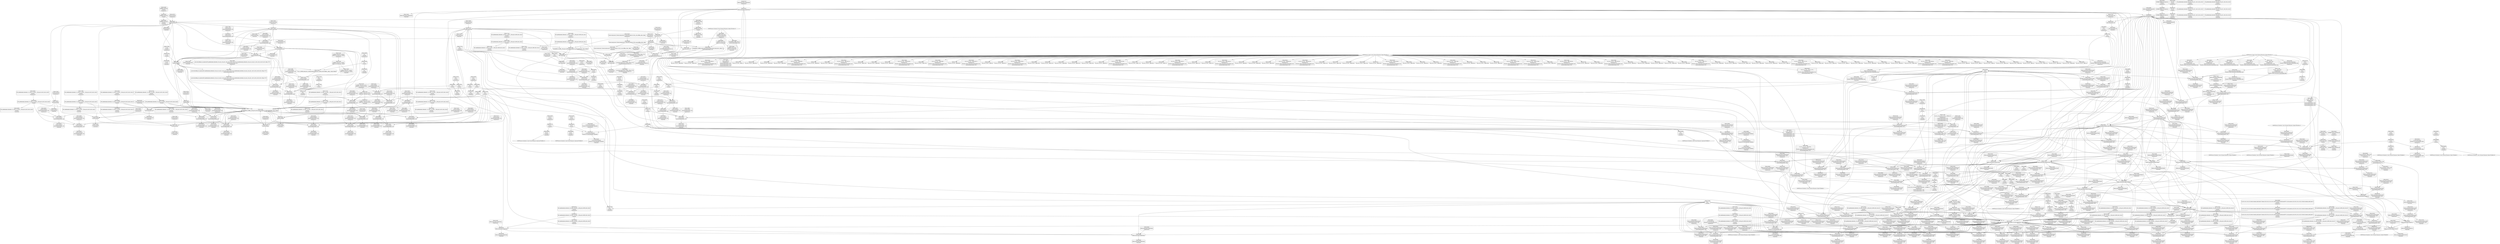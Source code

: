 digraph {
	CE0x5151060 [shape=record,shape=Mrecord,label="{CE0x5151060|selinux_msg_queue_msgsnd:tmp12|security/selinux/hooks.c,5244|*SummSink*}"]
	CE0x51bad10 [shape=record,shape=Mrecord,label="{CE0x51bad10|avc_has_perm:auditdata|Function::avc_has_perm&Arg::auditdata::}"]
	CE0x518c330 [shape=record,shape=Mrecord,label="{CE0x518c330|selinux_msg_queue_msgsnd:tobool16|security/selinux/hooks.c,5258|*SummSource*}"]
	CE0x514bd60 [shape=record,shape=Mrecord,label="{CE0x514bd60|80:_i32,_112:_i8*,_:_CRE_41,42_}"]
	CE0x5156960 [shape=record,shape=Mrecord,label="{CE0x5156960|i8_1|*Constant*|*SummSource*}"]
	CE0x51a1040 [shape=record,shape=Mrecord,label="{CE0x51a1040|i64_0|*Constant*|*SummSource*}"]
	CE0x5163ff0 [shape=record,shape=Mrecord,label="{CE0x5163ff0|selinux_msg_queue_msgsnd:return}"]
	CE0x519f7f0 [shape=record,shape=Mrecord,label="{CE0x519f7f0|selinux_msg_queue_msgsnd:tmp30|security/selinux/hooks.c,5258}"]
	CE0x5177730 [shape=record,shape=Mrecord,label="{CE0x5177730|selinux_msg_queue_msgsnd:tmp6|security/selinux/hooks.c,5237|*SummSink*}"]
	CE0x516e3a0 [shape=record,shape=Mrecord,label="{CE0x516e3a0|GLOBAL:current_sid|*Constant*}"]
	CE0x51cd070 [shape=record,shape=Mrecord,label="{CE0x51cd070|selinux_msg_queue_msgsnd:tmp32|security/selinux/hooks.c,5258|*SummSource*}"]
	CE0x51724e0 [shape=record,shape=Mrecord,label="{CE0x51724e0|_call_void_mcount()_#3}"]
	CE0x5193d50 [shape=record,shape=Mrecord,label="{CE0x5193d50|selinux_msg_queue_msgsnd:tmp17|security/selinux/hooks.c,5245|*SummSource*}"]
	CE0x518cc60 [shape=record,shape=Mrecord,label="{CE0x518cc60|i64_11|*Constant*}"]
	CE0x516bc00 [shape=record,shape=Mrecord,label="{CE0x516bc00|80:_i32,_112:_i8*,_:_CRE_208,216_|*MultipleSource*|Function::selinux_msg_queue_msgsnd&Arg::msq::|security/selinux/hooks.c,5231}"]
	CE0x519ad90 [shape=record,shape=Mrecord,label="{CE0x519ad90|avc_has_perm:entry|*SummSource*}"]
	CE0x51d1d20 [shape=record,shape=Mrecord,label="{CE0x51d1d20|selinux_msg_queue_msgsnd:tmp37|security/selinux/hooks.c,5263}"]
	CE0x51514a0 [shape=record,shape=Mrecord,label="{CE0x51514a0|selinux_msg_queue_msgsnd:tmp13|security/selinux/hooks.c,5244|*SummSink*}"]
	CE0x51b8680 [shape=record,shape=Mrecord,label="{CE0x51b8680|current_sid:tmp13|security/selinux/hooks.c,218|*SummSink*}"]
	CE0x51bede0 [shape=record,shape=Mrecord,label="{CE0x51bede0|COLLAPSED:_GCMRE_current_task_external_global_%struct.task_struct*:_elem_0::|security/selinux/hooks.c,218}"]
	CE0x519a0b0 [shape=record,shape=Mrecord,label="{CE0x519a0b0|selinux_msg_queue_msgsnd:tmp21|security/selinux/hooks.c,5252}"]
	CE0x70c0ae0 [shape=record,shape=Mrecord,label="{CE0x70c0ae0|COLLAPSED:_GCMRE___llvm_gcov_ctr308_internal_global_15_x_i64_zeroinitializer:_elem_0:default:}"]
	CE0x51cf240 [shape=record,shape=Mrecord,label="{CE0x51cf240|selinux_msg_queue_msgsnd:sid18|security/selinux/hooks.c,5260}"]
	CE0x51d2960 [shape=record,shape=Mrecord,label="{CE0x51d2960|selinux_msg_queue_msgsnd:tmp37|security/selinux/hooks.c,5263|*SummSink*}"]
	CE0x5166700 [shape=record,shape=Mrecord,label="{CE0x5166700|selinux_msg_queue_msgsnd:msq|Function::selinux_msg_queue_msgsnd&Arg::msq::|*SummSource*}"]
	CE0x5194a90 [shape=record,shape=Mrecord,label="{CE0x5194a90|selinux_msg_queue_msgsnd:tmp18|security/selinux/hooks.c,5246}"]
	CE0x51be800 [shape=record,shape=Mrecord,label="{CE0x51be800|_ret_%struct.task_struct*_%tmp4,_!dbg_!27714|./arch/x86/include/asm/current.h,14|*SummSink*}"]
	CE0x5147a90 [shape=record,shape=Mrecord,label="{CE0x5147a90|selinux_msg_queue_msgsnd:tmp8|security/selinux/hooks.c,5237|*SummSource*}"]
	CE0x51bca40 [shape=record,shape=Mrecord,label="{CE0x51bca40|selinux_msg_queue_msgsnd:sid9|security/selinux/hooks.c,5252|*SummSource*}"]
	CE0x5170c40 [shape=record,shape=Mrecord,label="{CE0x5170c40|current_sid:land.lhs.true2}"]
	CE0x5199fb0 [shape=record,shape=Mrecord,label="{CE0x5199fb0|selinux_msg_queue_msgsnd:tmp20|security/selinux/hooks.c,5249}"]
	CE0x5194280 [shape=record,shape=Mrecord,label="{CE0x5194280|i64*_getelementptr_inbounds_(_15_x_i64_,_15_x_i64_*___llvm_gcov_ctr308,_i64_0,_i64_6)|*Constant*}"]
	CE0x51520c0 [shape=record,shape=Mrecord,label="{CE0x51520c0|i64_4|*Constant*}"]
	CE0x51638f0 [shape=record,shape=Mrecord,label="{CE0x51638f0|selinux_msg_queue_msgsnd:tobool|security/selinux/hooks.c,5244|*SummSink*}"]
	CE0x5194670 [shape=record,shape=Mrecord,label="{CE0x5194670|i64*_getelementptr_inbounds_(_15_x_i64_,_15_x_i64_*___llvm_gcov_ctr308,_i64_0,_i64_6)|*Constant*|*SummSink*}"]
	CE0x51bda90 [shape=record,shape=Mrecord,label="{CE0x51bda90|current_sid:call4|security/selinux/hooks.c,218|*SummSource*}"]
	CE0x5171f30 [shape=record,shape=Mrecord,label="{CE0x5171f30|current_sid:tobool1|security/selinux/hooks.c,218}"]
	CE0x5147950 [shape=record,shape=Mrecord,label="{CE0x5147950|GLOBAL:__llvm_gcov_ctr308|Global_var:__llvm_gcov_ctr308|*SummSource*}"]
	CE0x516b6a0 [shape=record,shape=Mrecord,label="{CE0x516b6a0|_call_void_mcount()_#3|*SummSink*}"]
	CE0x5190960 [shape=record,shape=Mrecord,label="{CE0x5190960|selinux_msg_queue_msgsnd:tmp23|security/selinux/hooks.c,5254|*SummSource*}"]
	CE0x516f4a0 [shape=record,shape=Mrecord,label="{CE0x516f4a0|4:_i32,_:_CRE_0,2_|*MultipleSource*|security/selinux/hooks.c,5231|security/selinux/hooks.c,5231|security/selinux/hooks.c,5242}"]
	CE0x5150f50 [shape=record,shape=Mrecord,label="{CE0x5150f50|selinux_msg_queue_msgsnd:tmp12|security/selinux/hooks.c,5244|*SummSource*}"]
	CE0x51904d0 [shape=record,shape=Mrecord,label="{CE0x51904d0|selinux_msg_queue_msgsnd:tmp22|security/selinux/hooks.c,5254}"]
	CE0x517bc70 [shape=record,shape=Mrecord,label="{CE0x517bc70|current_sid:tmp7|security/selinux/hooks.c,218|*SummSource*}"]
	CE0x5163760 [shape=record,shape=Mrecord,label="{CE0x5163760|i16_26|*Constant*|*SummSink*}"]
	CE0x5170da0 [shape=record,shape=Mrecord,label="{CE0x5170da0|current_sid:land.lhs.true2|*SummSource*}"]
	CE0x5157220 [shape=record,shape=Mrecord,label="{CE0x5157220|80:_i32,_112:_i8*,_:_CRE_1,2_}"]
	CE0x51613a0 [shape=record,shape=Mrecord,label="{CE0x51613a0|80:_i32,_112:_i8*,_:_CRE_54,55_}"]
	CE0x517e7b0 [shape=record,shape=Mrecord,label="{CE0x517e7b0|selinux_msg_queue_msgsnd:if.end7}"]
	CE0x51a04a0 [shape=record,shape=Mrecord,label="{CE0x51a04a0|selinux_msg_queue_msgsnd:tmp30|security/selinux/hooks.c,5258|*SummSink*}"]
	CE0x51d56f0 [shape=record,shape=Mrecord,label="{CE0x51d56f0|_ret_i32_%retval.0,_!dbg_!27765|security/selinux/hooks.c,5264}"]
	CE0x5168d60 [shape=record,shape=Mrecord,label="{CE0x5168d60|80:_i32,_112:_i8*,_:_CRE_43,44_}"]
	CE0x51d9590 [shape=record,shape=Mrecord,label="{CE0x51d9590|current_sid:tobool1|security/selinux/hooks.c,218|*SummSource*}"]
	CE0x5162490 [shape=record,shape=Mrecord,label="{CE0x5162490|selinux_msg_queue_msgsnd:msg|Function::selinux_msg_queue_msgsnd&Arg::msg::|*SummSource*}"]
	CE0x5142990 [shape=record,shape=Mrecord,label="{CE0x5142990|%struct.qstr*_null|*Constant*|*SummSink*}"]
	CE0x5195360 [shape=record,shape=Mrecord,label="{CE0x5195360|selinux_msg_queue_msgsnd:tmp16|security/selinux/hooks.c,5245|*SummSink*}"]
	CE0x515cf10 [shape=record,shape=Mrecord,label="{CE0x515cf10|selinux_msg_queue_msgsnd:tmp10|security/selinux/hooks.c,5237|*SummSink*}"]
	CE0x5168c60 [shape=record,shape=Mrecord,label="{CE0x5168c60|80:_i32,_112:_i8*,_:_CRE_42,43_}"]
	CE0x5140010 [shape=record,shape=Mrecord,label="{CE0x5140010|selinux_msg_queue_msgsnd:tmp3|security/selinux/hooks.c,5231}"]
	CE0x51d3a10 [shape=record,shape=Mrecord,label="{CE0x51d3a10|selinux_msg_queue_msgsnd:retval.0}"]
	CE0x5143920 [shape=record,shape=Mrecord,label="{CE0x5143920|selinux_msg_queue_msgsnd:if.end7|*SummSink*}"]
	CE0x518eb30 [shape=record,shape=Mrecord,label="{CE0x518eb30|selinux_msg_queue_msgsnd:tmp27|security/selinux/hooks.c,5256|*SummSink*}"]
	CE0x5158290 [shape=record,shape=Mrecord,label="{CE0x5158290|80:_i32,_112:_i8*,_:_CRE_88,92_|*MultipleSource*|Function::selinux_msg_queue_msgsnd&Arg::msq::|security/selinux/hooks.c,5231}"]
	CE0x518f530 [shape=record,shape=Mrecord,label="{CE0x518f530|selinux_msg_queue_msgsnd:tobool11|security/selinux/hooks.c,5254|*SummSource*}"]
	CE0x51d7f90 [shape=record,shape=Mrecord,label="{CE0x51d7f90|current_sid:if.then|*SummSource*}"]
	CE0x51675f0 [shape=record,shape=Mrecord,label="{CE0x51675f0|80:_i32,_112:_i8*,_:_CRE_60,61_}"]
	CE0x513f3f0 [shape=record,shape=Mrecord,label="{CE0x513f3f0|80:_i32,_112:_i8*,_:_CRE_34,35_}"]
	CE0x51bf5a0 [shape=record,shape=Mrecord,label="{CE0x51bf5a0|i32_22|*Constant*}"]
	CE0x5169610 [shape=record,shape=Mrecord,label="{CE0x5169610|80:_i32,_112:_i8*,_:_CRE_104,112_|*MultipleSource*|Function::selinux_msg_queue_msgsnd&Arg::msq::|security/selinux/hooks.c,5231}"]
	CE0x515be30 [shape=record,shape=Mrecord,label="{CE0x515be30|GLOBAL:security_transition_sid|*Constant*|*SummSource*}"]
	CE0x51d97f0 [shape=record,shape=Mrecord,label="{CE0x51d97f0|i64_4|*Constant*}"]
	CE0x514a060 [shape=record,shape=Mrecord,label="{CE0x514a060|80:_i32,_112:_i8*,_:_CRE_27,28_}"]
	CE0x51d3290 [shape=record,shape=Mrecord,label="{CE0x51d3290|selinux_msg_queue_msgsnd:tmp38|security/selinux/hooks.c,5263|*SummSink*}"]
	CE0x513e9f0 [shape=record,shape=Mrecord,label="{CE0x513e9f0|80:_i32,_112:_i8*,_:_CRE_46,47_}"]
	CE0x51c1960 [shape=record,shape=Mrecord,label="{CE0x51c1960|i64*_getelementptr_inbounds_(_2_x_i64_,_2_x_i64_*___llvm_gcov_ctr98,_i64_0,_i64_0)|*Constant*|*SummSink*}"]
	CE0x5190b20 [shape=record,shape=Mrecord,label="{CE0x5190b20|selinux_msg_queue_msgsnd:tmp23|security/selinux/hooks.c,5254|*SummSink*}"]
	CE0x51478c0 [shape=record,shape=Mrecord,label="{CE0x51478c0|GLOBAL:__llvm_gcov_ctr308|Global_var:__llvm_gcov_ctr308}"]
	CE0x51d8f60 [shape=record,shape=Mrecord,label="{CE0x51d8f60|current_sid:tmp11|security/selinux/hooks.c,218|*SummSource*}"]
	"CONST[source:0(mediator),value:2(dynamic)][purpose:{subject}][SnkIdx:0]"
	"CONST[source:0(mediator),value:2(dynamic)][purpose:{object}][SnkIdx:5]"
	CE0x5156f90 [shape=record,shape=Mrecord,label="{CE0x5156f90|_call_void_lockdep_rcu_suspicious(i8*_getelementptr_inbounds_(_25_x_i8_,_25_x_i8_*_.str3,_i32_0,_i32_0),_i32_218,_i8*_getelementptr_inbounds_(_45_x_i8_,_45_x_i8_*_.str12,_i32_0,_i32_0))_#10,_!dbg_!27727|security/selinux/hooks.c,218|*SummSource*}"]
	CE0x5162620 [shape=record,shape=Mrecord,label="{CE0x5162620|selinux_msg_queue_msgsnd:if.then17|*SummSource*}"]
	CE0x51d2c60 [shape=record,shape=Mrecord,label="{CE0x51d2c60|selinux_msg_queue_msgsnd:tmp38|security/selinux/hooks.c,5263|*SummSource*}"]
	CE0x70c0a70 [shape=record,shape=Mrecord,label="{CE0x70c0a70|selinux_msg_queue_msgsnd:tmp}"]
	CE0x5150c80 [shape=record,shape=Mrecord,label="{CE0x5150c80|i64_3|*Constant*|*SummSource*}"]
	CE0x5156660 [shape=record,shape=Mrecord,label="{CE0x5156660|current_sid:tmp16|security/selinux/hooks.c,218|*SummSink*}"]
	CE0x6526250 [shape=record,shape=Mrecord,label="{CE0x6526250|i64*_getelementptr_inbounds_(_15_x_i64_,_15_x_i64_*___llvm_gcov_ctr308,_i64_0,_i64_0)|*Constant*}"]
	CE0x51498a0 [shape=record,shape=Mrecord,label="{CE0x51498a0|_ret_i32_%tmp24,_!dbg_!27742|security/selinux/hooks.c,220}"]
	CE0x51bebe0 [shape=record,shape=Mrecord,label="{CE0x51bebe0|i32_78|*Constant*|*SummSink*}"]
	CE0x51c0110 [shape=record,shape=Mrecord,label="{CE0x51c0110|current_sid:tmp22|security/selinux/hooks.c,218}"]
	CE0x516d300 [shape=record,shape=Mrecord,label="{CE0x516d300|selinux_msg_queue_msgsnd:security1|security/selinux/hooks.c,5232}"]
	CE0x51ddeb0 [shape=record,shape=Mrecord,label="{CE0x51ddeb0|current_sid:tmp18|security/selinux/hooks.c,218|*SummSource*}"]
	CE0x516d430 [shape=record,shape=Mrecord,label="{CE0x516d430|selinux_msg_queue_msgsnd:security1|security/selinux/hooks.c,5232|*SummSource*}"]
	CE0x51931d0 [shape=record,shape=Mrecord,label="{CE0x51931d0|selinux_msg_queue_msgsnd:tmp35|security/selinux/hooks.c,5260}"]
	CE0x515f610 [shape=record,shape=Mrecord,label="{CE0x515f610|get_current:tmp3|*SummSink*}"]
	CE0x5165180 [shape=record,shape=Mrecord,label="{CE0x5165180|i32_3|*Constant*}"]
	CE0x517b4d0 [shape=record,shape=Mrecord,label="{CE0x517b4d0|current_sid:tmp2|*SummSource*}"]
	CE0x51cce50 [shape=record,shape=Mrecord,label="{CE0x51cce50|selinux_msg_queue_msgsnd:tmp32|security/selinux/hooks.c,5258}"]
	CE0x51ce620 [shape=record,shape=Mrecord,label="{CE0x51ce620|i64*_getelementptr_inbounds_(_15_x_i64_,_15_x_i64_*___llvm_gcov_ctr308,_i64_0,_i64_12)|*Constant*|*SummSource*}"]
	CE0x51de5e0 [shape=record,shape=Mrecord,label="{CE0x51de5e0|current_sid:tmp19|security/selinux/hooks.c,218|*SummSource*}"]
	CE0x51beee0 [shape=record,shape=Mrecord,label="{CE0x51beee0|current_sid:cred|security/selinux/hooks.c,218|*SummSource*}"]
	CE0x515d8c0 [shape=record,shape=Mrecord,label="{CE0x515d8c0|selinux_msg_queue_msgsnd:sid3|security/selinux/hooks.c,5242|*SummSource*}"]
	CE0x51bc7f0 [shape=record,shape=Mrecord,label="{CE0x51bc7f0|selinux_msg_queue_msgsnd:sid9|security/selinux/hooks.c,5252}"]
	CE0x70c0960 [shape=record,shape=Mrecord,label="{CE0x70c0960|i64*_getelementptr_inbounds_(_15_x_i64_,_15_x_i64_*___llvm_gcov_ctr308,_i64_0,_i64_0)|*Constant*|*SummSink*}"]
	CE0x5169f00 [shape=record,shape=Mrecord,label="{CE0x5169f00|selinux_msg_queue_msgsnd:tmp1|*SummSink*}"]
	CE0x5156530 [shape=record,shape=Mrecord,label="{CE0x5156530|current_sid:tmp16|security/selinux/hooks.c,218|*SummSource*}"]
	CE0x51c1610 [shape=record,shape=Mrecord,label="{CE0x51c1610|get_current:bb}"]
	CE0x519bf40 [shape=record,shape=Mrecord,label="{CE0x519bf40|i32_(i32,_i32,_i16,_i32,_%struct.common_audit_data*)*_bitcast_(i32_(i32,_i32,_i16,_i32,_%struct.common_audit_data.495*)*_avc_has_perm_to_i32_(i32,_i32,_i16,_i32,_%struct.common_audit_data*)*)|*Constant*|*SummSink*}"]
	CE0x5148bc0 [shape=record,shape=Mrecord,label="{CE0x5148bc0|i64_1|*Constant*}"]
	CE0x51687f0 [shape=record,shape=Mrecord,label="{CE0x51687f0|40:_i8*,_:_CRE_24,32_|*MultipleSource*|security/selinux/hooks.c,5232|Function::selinux_msg_queue_msgsnd&Arg::msg::}"]
	CE0x5167850 [shape=record,shape=Mrecord,label="{CE0x5167850|80:_i32,_112:_i8*,_:_CRE_62,63_}"]
	CE0x513fb70 [shape=record,shape=Mrecord,label="{CE0x513fb70|selinux_msg_queue_msgsnd:tmp2|security/selinux/hooks.c,5231|*SummSource*}"]
	CE0x517d3f0 [shape=record,shape=Mrecord,label="{CE0x517d3f0|current_sid:tmp1|*SummSource*}"]
	CE0x51b9dd0 [shape=record,shape=Mrecord,label="{CE0x51b9dd0|i16_27|*Constant*}"]
	CE0x5161a10 [shape=record,shape=Mrecord,label="{CE0x5161a10|selinux_msg_queue_msgsnd:msg|Function::selinux_msg_queue_msgsnd&Arg::msg::|*SummSink*}"]
	CE0x51bdc10 [shape=record,shape=Mrecord,label="{CE0x51bdc10|current_sid:call4|security/selinux/hooks.c,218|*SummSink*}"]
	"CONST[source:0(mediator),value:2(dynamic)][purpose:{subject}][SnkIdx:8]"
	CE0x5150be0 [shape=record,shape=Mrecord,label="{CE0x5150be0|selinux_msg_queue_msgsnd:call5|security/selinux/hooks.c,5242|*SummSink*}"]
	CE0x51629a0 [shape=record,shape=Mrecord,label="{CE0x51629a0|selinux_msg_queue_msgsnd:call|security/selinux/hooks.c,5228}"]
	CE0x5192250 [shape=record,shape=Mrecord,label="{CE0x5192250|selinux_msg_queue_msgsnd:tmp15|security/selinux/hooks.c,5244|*SummSource*}"]
	CE0x515abb0 [shape=record,shape=Mrecord,label="{CE0x515abb0|selinux_msg_queue_msgsnd:cmp|security/selinux/hooks.c,5237}"]
	CE0x51bf800 [shape=record,shape=Mrecord,label="{CE0x51bf800|i32_22|*Constant*|*SummSource*}"]
	CE0x51d2840 [shape=record,shape=Mrecord,label="{CE0x51d2840|i64*_getelementptr_inbounds_(_15_x_i64_,_15_x_i64_*___llvm_gcov_ctr308,_i64_0,_i64_13)|*Constant*|*SummSource*}"]
	CE0x517cda0 [shape=record,shape=Mrecord,label="{CE0x517cda0|GLOBAL:current_sid.__warned|Global_var:current_sid.__warned|*SummSource*}"]
	CE0x51751b0 [shape=record,shape=Mrecord,label="{CE0x51751b0|current_sid:tmp1}"]
	CE0x51bfd50 [shape=record,shape=Mrecord,label="{CE0x51bfd50|current_sid:security|security/selinux/hooks.c,218|*SummSource*}"]
	CE0x5153b80 [shape=record,shape=Mrecord,label="{CE0x5153b80|80:_i32,_112:_i8*,_:_CRE_184,192_|*MultipleSource*|Function::selinux_msg_queue_msgsnd&Arg::msq::|security/selinux/hooks.c,5231}"]
	CE0x5177e00 [shape=record,shape=Mrecord,label="{CE0x5177e00|i64_1|*Constant*}"]
	CE0x516ef30 [shape=record,shape=Mrecord,label="{CE0x516ef30|current_sid:tobool|security/selinux/hooks.c,218}"]
	CE0x513feb0 [shape=record,shape=Mrecord,label="{CE0x513feb0|selinux_msg_queue_msgsnd:tmp2|security/selinux/hooks.c,5231|*SummSink*}"]
	CE0x5144060 [shape=record,shape=Mrecord,label="{CE0x5144060|selinux_msg_queue_msgsnd:if.end15|*SummSink*}"]
	CE0x51d8410 [shape=record,shape=Mrecord,label="{CE0x51d8410|current_sid:tmp9|security/selinux/hooks.c,218|*SummSink*}"]
	CE0x5193f10 [shape=record,shape=Mrecord,label="{CE0x5193f10|selinux_msg_queue_msgsnd:tmp17|security/selinux/hooks.c,5245|*SummSink*}"]
	CE0x515fab0 [shape=record,shape=Mrecord,label="{CE0x515fab0|80:_i32,_112:_i8*,_:_CRE_14,15_}"]
	CE0x51c0290 [shape=record,shape=Mrecord,label="{CE0x51c0290|current_sid:tmp22|security/selinux/hooks.c,218|*SummSource*}"]
	CE0x5162d00 [shape=record,shape=Mrecord,label="{CE0x5162d00|i32_1|*Constant*|*SummSink*}"]
	CE0x5169df0 [shape=record,shape=Mrecord,label="{CE0x5169df0|selinux_msg_queue_msgsnd:tmp1}"]
	CE0x5194b00 [shape=record,shape=Mrecord,label="{CE0x5194b00|selinux_msg_queue_msgsnd:tmp18|security/selinux/hooks.c,5246|*SummSource*}"]
	CE0x5194b70 [shape=record,shape=Mrecord,label="{CE0x5194b70|selinux_msg_queue_msgsnd:tmp18|security/selinux/hooks.c,5246|*SummSink*}"]
	CE0x5176a30 [shape=record,shape=Mrecord,label="{CE0x5176a30|0:_i8,_:_GCMR_current_sid.__warned_internal_global_i8_0,_section_.data.unlikely_,_align_1:_elem_0:default:}"]
	CE0x518f8d0 [shape=record,shape=Mrecord,label="{CE0x518f8d0|i64_8|*Constant*}"]
	CE0x5171ec0 [shape=record,shape=Mrecord,label="{CE0x5171ec0|i64*_getelementptr_inbounds_(_2_x_i64_,_2_x_i64_*___llvm_gcov_ctr98,_i64_0,_i64_0)|*Constant*|*SummSource*}"]
	CE0x5155b70 [shape=record,shape=Mrecord,label="{CE0x5155b70|selinux_msg_queue_msgsnd:if.end15}"]
	CE0x51c7a90 [shape=record,shape=Mrecord,label="{CE0x51c7a90|COLLAPSED:_GCMRE___llvm_gcov_ctr98_internal_global_2_x_i64_zeroinitializer:_elem_0:default:}"]
	CE0x51b7af0 [shape=record,shape=Mrecord,label="{CE0x51b7af0|GLOBAL:__llvm_gcov_ctr125|Global_var:__llvm_gcov_ctr125|*SummSource*}"]
	CE0x5147c40 [shape=record,shape=Mrecord,label="{CE0x5147c40|selinux_msg_queue_msgsnd:tmp9|security/selinux/hooks.c,5237}"]
	CE0x51d1430 [shape=record,shape=Mrecord,label="{CE0x51d1430|selinux_msg_queue_msgsnd:call20|security/selinux/hooks.c,5260|*SummSource*}"]
	CE0x51c1c50 [shape=record,shape=Mrecord,label="{CE0x51c1c50|current_sid:tmp24|security/selinux/hooks.c,220}"]
	CE0x51b7dd0 [shape=record,shape=Mrecord,label="{CE0x51b7dd0|current_sid:tmp5|security/selinux/hooks.c,218|*SummSource*}"]
	CE0x518ccd0 [shape=record,shape=Mrecord,label="{CE0x518ccd0|i64_11|*Constant*|*SummSource*}"]
	CE0x51559f0 [shape=record,shape=Mrecord,label="{CE0x51559f0|get_current:tmp1|*SummSink*}"]
	CE0x517b6f0 [shape=record,shape=Mrecord,label="{CE0x517b6f0|_call_void_mcount()_#3|*SummSink*}"]
	CE0x514b300 [shape=record,shape=Mrecord,label="{CE0x514b300|_ret_i32_%tmp24,_!dbg_!27742|security/selinux/hooks.c,220|*SummSource*}"]
	CE0x51bc360 [shape=record,shape=Mrecord,label="{CE0x51bc360|selinux_msg_queue_msgsnd:ipc_id|security/selinux/hooks.c,5249|*SummSource*}"]
	CE0x51c23d0 [shape=record,shape=Mrecord,label="{CE0x51c23d0|i64*_getelementptr_inbounds_(_2_x_i64_,_2_x_i64_*___llvm_gcov_ctr98,_i64_0,_i64_0)|*Constant*}"]
	CE0x51be4c0 [shape=record,shape=Mrecord,label="{CE0x51be4c0|get_current:entry|*SummSink*}"]
	CE0x5179000 [shape=record,shape=Mrecord,label="{CE0x5179000|current_sid:tmp14|security/selinux/hooks.c,218|*SummSink*}"]
	CE0x5147690 [shape=record,shape=Mrecord,label="{CE0x5147690|GLOBAL:__llvm_gcov_ctr308|Global_var:__llvm_gcov_ctr308|*SummSink*}"]
	CE0x51522f0 [shape=record,shape=Mrecord,label="{CE0x51522f0|i64_4|*Constant*|*SummSink*}"]
	CE0x5174870 [shape=record,shape=Mrecord,label="{CE0x5174870|current_sid:tmp11|security/selinux/hooks.c,218|*SummSink*}"]
	CE0x5156790 [shape=record,shape=Mrecord,label="{CE0x5156790|i8_1|*Constant*}"]
	CE0x5175140 [shape=record,shape=Mrecord,label="{CE0x5175140|i64_1|*Constant*}"]
	CE0x51a08c0 [shape=record,shape=Mrecord,label="{CE0x51a08c0|i64_2|*Constant*|*SummSink*}"]
	CE0x51df190 [shape=record,shape=Mrecord,label="{CE0x51df190|GLOBAL:lockdep_rcu_suspicious|*Constant*|*SummSource*}"]
	CE0x5198b30 [shape=record,shape=Mrecord,label="{CE0x5198b30|i8_4|*Constant*}"]
	CE0x51552f0 [shape=record,shape=Mrecord,label="{CE0x51552f0|selinux_msg_queue_msgsnd:tmp|*SummSource*}"]
	CE0x519a8c0 [shape=record,shape=Mrecord,label="{CE0x519a8c0|i32_(i32,_i32,_i16,_i32,_%struct.common_audit_data*)*_bitcast_(i32_(i32,_i32,_i16,_i32,_%struct.common_audit_data.495*)*_avc_has_perm_to_i32_(i32,_i32,_i16,_i32,_%struct.common_audit_data*)*)|*Constant*}"]
	CE0x518fef0 [shape=record,shape=Mrecord,label="{CE0x518fef0|i64_7|*Constant*|*SummSource*}"]
	CE0x51bd400 [shape=record,shape=Mrecord,label="{CE0x51bd400|current_sid:tmp20|security/selinux/hooks.c,218|*SummSink*}"]
	CE0x5158090 [shape=record,shape=Mrecord,label="{CE0x5158090|80:_i32,_112:_i8*,_:_CRE_84,88_|*MultipleSource*|Function::selinux_msg_queue_msgsnd&Arg::msq::|security/selinux/hooks.c,5231}"]
	CE0x5164960 [shape=record,shape=Mrecord,label="{CE0x5164960|selinux_msg_queue_msgsnd:if.then6|*SummSource*}"]
	CE0x516d510 [shape=record,shape=Mrecord,label="{CE0x516d510|selinux_msg_queue_msgsnd:tmp4|*LoadInst*|security/selinux/hooks.c,5232}"]
	CE0x5179300 [shape=record,shape=Mrecord,label="{CE0x5179300|i1_true|*Constant*|*SummSource*}"]
	CE0x51bf690 [shape=record,shape=Mrecord,label="{CE0x51bf690|current_sid:tmp21|security/selinux/hooks.c,218|*SummSink*}"]
	CE0x514a6a0 [shape=record,shape=Mrecord,label="{CE0x514a6a0|selinux_msg_queue_msgsnd:q_perm|security/selinux/hooks.c,5231|*SummSink*}"]
	CE0x517b790 [shape=record,shape=Mrecord,label="{CE0x517b790|get_current:tmp4|./arch/x86/include/asm/current.h,14}"]
	CE0x51577e0 [shape=record,shape=Mrecord,label="{CE0x51577e0|80:_i32,_112:_i8*,_:_CRE_68,69_}"]
	CE0x5164400 [shape=record,shape=Mrecord,label="{CE0x5164400|80:_i32,_112:_i8*,_:_CRE_168,172_|*MultipleSource*|Function::selinux_msg_queue_msgsnd&Arg::msq::|security/selinux/hooks.c,5231}"]
	CE0x5177e70 [shape=record,shape=Mrecord,label="{CE0x5177e70|i64_1|*Constant*|*SummSource*}"]
	CE0x5173970 [shape=record,shape=Mrecord,label="{CE0x5173970|current_sid:do.end|*SummSink*}"]
	CE0x515a020 [shape=record,shape=Mrecord,label="{CE0x515a020|80:_i32,_112:_i8*,_:_CRE_8,9_}"]
	CE0x5162bf0 [shape=record,shape=Mrecord,label="{CE0x5162bf0|i32_1|*Constant*|*SummSource*}"]
	CE0x519b800 [shape=record,shape=Mrecord,label="{CE0x519b800|selinux_msg_queue_msgsnd:tmp20|security/selinux/hooks.c,5249|*SummSource*}"]
	CE0x51ce740 [shape=record,shape=Mrecord,label="{CE0x51ce740|selinux_msg_queue_msgsnd:tmp33|security/selinux/hooks.c,5260|*SummSink*}"]
	CE0x5156ae0 [shape=record,shape=Mrecord,label="{CE0x5156ae0|i8_1|*Constant*|*SummSink*}"]
	CE0x519ff70 [shape=record,shape=Mrecord,label="{CE0x519ff70|selinux_msg_queue_msgsnd:tmp29|security/selinux/hooks.c,5258}"]
	CE0x51de160 [shape=record,shape=Mrecord,label="{CE0x51de160|current_sid:tmp19|security/selinux/hooks.c,218}"]
	CE0x5164b50 [shape=record,shape=Mrecord,label="{CE0x5164b50|selinux_msg_queue_msgsnd:sid2|security/selinux/hooks.c,5237|*SummSink*}"]
	CE0x51bfb70 [shape=record,shape=Mrecord,label="{CE0x51bfb70|COLLAPSED:_CMRE:_elem_0::|security/selinux/hooks.c,218}"]
	CE0x51555d0 [shape=record,shape=Mrecord,label="{CE0x51555d0|i64*_getelementptr_inbounds_(_2_x_i64_,_2_x_i64_*___llvm_gcov_ctr98,_i64_0,_i64_1)|*Constant*}"]
	CE0x514a940 [shape=record,shape=Mrecord,label="{CE0x514a940|selinux_msg_queue_msgsnd:tmp9|security/selinux/hooks.c,5237|*SummSource*}"]
	CE0x518fcc0 [shape=record,shape=Mrecord,label="{CE0x518fcc0|selinux_msg_queue_msgsnd:tmp23|security/selinux/hooks.c,5254}"]
	CE0x51d3c40 [shape=record,shape=Mrecord,label="{CE0x51d3c40|selinux_msg_queue_msgsnd:retval.0|*SummSink*}"]
	CE0x5154d00 [shape=record,shape=Mrecord,label="{CE0x5154d00|i64*_getelementptr_inbounds_(_2_x_i64_,_2_x_i64_*___llvm_gcov_ctr98,_i64_0,_i64_1)|*Constant*|*SummSource*}"]
	CE0x51be760 [shape=record,shape=Mrecord,label="{CE0x51be760|_ret_%struct.task_struct*_%tmp4,_!dbg_!27714|./arch/x86/include/asm/current.h,14}"]
	CE0x516bf80 [shape=record,shape=Mrecord,label="{CE0x516bf80|i32_10|*Constant*|*SummSource*}"]
	CE0x51742c0 [shape=record,shape=Mrecord,label="{CE0x51742c0|current_sid:tmp9|security/selinux/hooks.c,218|*SummSource*}"]
	CE0x517abc0 [shape=record,shape=Mrecord,label="{CE0x517abc0|current_sid:tmp6|security/selinux/hooks.c,218|*SummSource*}"]
	CE0x517cb40 [shape=record,shape=Mrecord,label="{CE0x517cb40|GLOBAL:current_sid.__warned|Global_var:current_sid.__warned}"]
	CE0x5179f60 [shape=record,shape=Mrecord,label="{CE0x5179f60|current_sid:tmp4|security/selinux/hooks.c,218|*SummSink*}"]
	CE0x5172690 [shape=record,shape=Mrecord,label="{CE0x5172690|_call_void_mcount()_#3|*SummSource*}"]
	CE0x51952f0 [shape=record,shape=Mrecord,label="{CE0x51952f0|selinux_msg_queue_msgsnd:tmp16|security/selinux/hooks.c,5245|*SummSource*}"]
	CE0x51b73f0 [shape=record,shape=Mrecord,label="{CE0x51b73f0|current_sid:tmp15|security/selinux/hooks.c,218}"]
	CE0x51ba840 [shape=record,shape=Mrecord,label="{CE0x51ba840|avc_has_perm:requested|Function::avc_has_perm&Arg::requested::|*SummSink*}"]
	CE0x513f970 [shape=record,shape=Mrecord,label="{CE0x513f970|selinux_msg_queue_msgsnd:security|security/selinux/hooks.c,5231|*SummSink*}"]
	CE0x516e200 [shape=record,shape=Mrecord,label="{CE0x516e200|_call_void_mcount()_#3|*SummSink*}"]
	CE0x5149f30 [shape=record,shape=Mrecord,label="{CE0x5149f30|80:_i32,_112:_i8*,_:_CRE_26,27_}"]
	CE0x51d19e0 [shape=record,shape=Mrecord,label="{CE0x51d19e0|i32_512|*Constant*|*SummSource*}"]
	CE0x67fff70 [shape=record,shape=Mrecord,label="{CE0x67fff70|i32_0|*Constant*|*SummSource*}"]
	CE0x5151bd0 [shape=record,shape=Mrecord,label="{CE0x5151bd0|%struct.qstr*_null|*Constant*}"]
	CE0x517a1e0 [shape=record,shape=Mrecord,label="{CE0x517a1e0|GLOBAL:__llvm_gcov_ctr125|Global_var:__llvm_gcov_ctr125}"]
	CE0x514ce10 [shape=record,shape=Mrecord,label="{CE0x514ce10|selinux_msg_queue_msgsnd:entry}"]
	CE0x517af50 [shape=record,shape=Mrecord,label="{CE0x517af50|get_current:tmp2}"]
	CE0x5150380 [shape=record,shape=Mrecord,label="{CE0x5150380|selinux_msg_queue_msgsnd:sid4|security/selinux/hooks.c,5243|*SummSink*}"]
	CE0x5193710 [shape=record,shape=Mrecord,label="{CE0x5193710|selinux_msg_queue_msgsnd:tmp35|security/selinux/hooks.c,5260|*SummSink*}"]
	CE0x516bda0 [shape=record,shape=Mrecord,label="{CE0x516bda0|80:_i32,_112:_i8*,_:_CRE_216,224_|*MultipleSource*|Function::selinux_msg_queue_msgsnd&Arg::msq::|security/selinux/hooks.c,5231}"]
	CE0x516ed50 [shape=record,shape=Mrecord,label="{CE0x516ed50|80:_i32,_112:_i8*,_:_CRE_19,20_}"]
	CE0x5199b80 [shape=record,shape=Mrecord,label="{CE0x5199b80|selinux_msg_queue_msgsnd:key|security/selinux/hooks.c,5249|*SummSource*}"]
	CE0x51704c0 [shape=record,shape=Mrecord,label="{CE0x51704c0|current_sid:if.end|*SummSink*}"]
	CE0x51661f0 [shape=record,shape=Mrecord,label="{CE0x51661f0|80:_i32,_112:_i8*,_:_CRE_51,52_}"]
	CE0x514a3c0 [shape=record,shape=Mrecord,label="{CE0x514a3c0|current_sid:tmp4|security/selinux/hooks.c,218}"]
	CE0x516cc40 [shape=record,shape=Mrecord,label="{CE0x516cc40|80:_i32,_112:_i8*,_:_CRE_65,66_}"]
	CE0x5150e50 [shape=record,shape=Mrecord,label="{CE0x5150e50|selinux_msg_queue_msgsnd:tmp12|security/selinux/hooks.c,5244}"]
	CE0x51706f0 [shape=record,shape=Mrecord,label="{CE0x51706f0|i64*_getelementptr_inbounds_(_11_x_i64_,_11_x_i64_*___llvm_gcov_ctr125,_i64_0,_i64_0)|*Constant*|*SummSource*}"]
	CE0x51d1770 [shape=record,shape=Mrecord,label="{CE0x51d1770|i32_512|*Constant*}"]
	CE0x51b7040 [shape=record,shape=Mrecord,label="{CE0x51b7040|i64*_getelementptr_inbounds_(_11_x_i64_,_11_x_i64_*___llvm_gcov_ctr125,_i64_0,_i64_8)|*Constant*|*SummSource*}"]
	CE0x51a0040 [shape=record,shape=Mrecord,label="{CE0x51a0040|selinux_msg_queue_msgsnd:tmp29|security/selinux/hooks.c,5258|*SummSource*}"]
	CE0x51dc5c0 [shape=record,shape=Mrecord,label="{CE0x51dc5c0|i32_218|*Constant*}"]
	CE0x517d6e0 [shape=record,shape=Mrecord,label="{CE0x517d6e0|current_sid:tmp1|*SummSink*}"]
	CE0x51c1de0 [shape=record,shape=Mrecord,label="{CE0x51c1de0|current_sid:tmp24|security/selinux/hooks.c,220|*SummSource*}"]
	CE0x5149560 [shape=record,shape=Mrecord,label="{CE0x5149560|current_sid:tmp3|*SummSink*}"]
	CE0x51673b0 [shape=record,shape=Mrecord,label="{CE0x51673b0|get_current:tmp3}"]
	CE0x51d2560 [shape=record,shape=Mrecord,label="{CE0x51d2560|i64*_getelementptr_inbounds_(_15_x_i64_,_15_x_i64_*___llvm_gcov_ctr308,_i64_0,_i64_13)|*Constant*}"]
	CE0x518d860 [shape=record,shape=Mrecord,label="{CE0x518d860|i64*_getelementptr_inbounds_(_15_x_i64_,_15_x_i64_*___llvm_gcov_ctr308,_i64_0,_i64_9)|*Constant*}"]
	CE0x51ccb10 [shape=record,shape=Mrecord,label="{CE0x51ccb10|selinux_msg_queue_msgsnd:tmp31|security/selinux/hooks.c,5258|*SummSource*}"]
	CE0x5152ab0 [shape=record,shape=Mrecord,label="{CE0x5152ab0|selinux_msg_queue_msgsnd:if.end}"]
	CE0x519b4b0 [shape=record,shape=Mrecord,label="{CE0x519b4b0|selinux_msg_queue_msgsnd:tmp21|security/selinux/hooks.c,5252|*SummSink*}"]
	CE0x51d8c30 [shape=record,shape=Mrecord,label="{CE0x51d8c30|current_sid:tmp10|security/selinux/hooks.c,218|*SummSink*}"]
	CE0x51d15f0 [shape=record,shape=Mrecord,label="{CE0x51d15f0|selinux_msg_queue_msgsnd:call20|security/selinux/hooks.c,5260|*SummSink*}"]
	"CONST[source:2(external),value:2(dynamic)][purpose:{subject}][SrcIdx:13]"
	"CONST[source:0(mediator),value:2(dynamic)][purpose:{subject}][SrcIdx:14]"
	CE0x51627d0 [shape=record,shape=Mrecord,label="{CE0x51627d0|_call_void_mcount()_#3}"]
	CE0x5192060 [shape=record,shape=Mrecord,label="{CE0x5192060|selinux_msg_queue_msgsnd:tmp15|security/selinux/hooks.c,5244}"]
	CE0x516dbd0 [shape=record,shape=Mrecord,label="{CE0x516dbd0|80:_i32,_112:_i8*,_:_CRE_22,23_}"]
	CE0x5147850 [shape=record,shape=Mrecord,label="{CE0x5147850|selinux_msg_queue_msgsnd:tmp8|security/selinux/hooks.c,5237}"]
	CE0x5173790 [shape=record,shape=Mrecord,label="{CE0x5173790|current_sid:do.end}"]
	CE0x5147b00 [shape=record,shape=Mrecord,label="{CE0x5147b00|selinux_msg_queue_msgsnd:tmp8|security/selinux/hooks.c,5237|*SummSink*}"]
	CE0x519c0c0 [shape=record,shape=Mrecord,label="{CE0x519c0c0|avc_has_perm:entry}"]
	CE0x51906e0 [shape=record,shape=Mrecord,label="{CE0x51906e0|selinux_msg_queue_msgsnd:tmp22|security/selinux/hooks.c,5254|*SummSink*}"]
	CE0x51d2ac0 [shape=record,shape=Mrecord,label="{CE0x51d2ac0|selinux_msg_queue_msgsnd:tmp38|security/selinux/hooks.c,5263}"]
	CE0x51de4b0 [shape=record,shape=Mrecord,label="{CE0x51de4b0|i64*_getelementptr_inbounds_(_11_x_i64_,_11_x_i64_*___llvm_gcov_ctr125,_i64_0,_i64_10)|*Constant*}"]
	CE0x51c1f70 [shape=record,shape=Mrecord,label="{CE0x51c1f70|current_sid:tmp24|security/selinux/hooks.c,220|*SummSink*}"]
	CE0x51baa80 [shape=record,shape=Mrecord,label="{CE0x51baa80|avc_has_perm:requested|Function::avc_has_perm&Arg::requested::|*SummSource*}"]
	CE0x51c2120 [shape=record,shape=Mrecord,label="{CE0x51c2120|get_current:bb|*SummSource*}"]
	CE0x518e970 [shape=record,shape=Mrecord,label="{CE0x518e970|selinux_msg_queue_msgsnd:tmp27|security/selinux/hooks.c,5256|*SummSource*}"]
	CE0x5172820 [shape=record,shape=Mrecord,label="{CE0x5172820|current_sid:do.body|*SummSource*}"]
	CE0x5177a90 [shape=record,shape=Mrecord,label="{CE0x5177a90|current_sid:call|security/selinux/hooks.c,218|*SummSink*}"]
	CE0x518df20 [shape=record,shape=Mrecord,label="{CE0x518df20|i64*_getelementptr_inbounds_(_15_x_i64_,_15_x_i64_*___llvm_gcov_ctr308,_i64_0,_i64_9)|*Constant*|*SummSink*}"]
	CE0x51cf2b0 [shape=record,shape=Mrecord,label="{CE0x51cf2b0|selinux_msg_queue_msgsnd:sid18|security/selinux/hooks.c,5260|*SummSource*}"]
	CE0x513f190 [shape=record,shape=Mrecord,label="{CE0x513f190|80:_i32,_112:_i8*,_:_CRE_32,33_}"]
	CE0x51758f0 [shape=record,shape=Mrecord,label="{CE0x51758f0|GLOBAL:current_sid.__warned|Global_var:current_sid.__warned|*SummSink*}"]
	CE0x51729a0 [shape=record,shape=Mrecord,label="{CE0x51729a0|current_sid:if.end}"]
	CE0x5166f20 [shape=record,shape=Mrecord,label="{CE0x5166f20|selinux_msg_queue_msgsnd:call|security/selinux/hooks.c,5228|*SummSource*}"]
	CE0x5157910 [shape=record,shape=Mrecord,label="{CE0x5157910|80:_i32,_112:_i8*,_:_CRE_69,70_}"]
	CE0x5150d20 [shape=record,shape=Mrecord,label="{CE0x5150d20|i64_3|*Constant*|*SummSink*}"]
	CE0x5152b20 [shape=record,shape=Mrecord,label="{CE0x5152b20|selinux_msg_queue_msgsnd:if.end|*SummSource*}"]
	CE0x51bb050 [shape=record,shape=Mrecord,label="{CE0x51bb050|_ret_i32_%retval.0,_!dbg_!27728|security/selinux/avc.c,775|*SummSource*}"]
	CE0x51bbf60 [shape=record,shape=Mrecord,label="{CE0x51bbf60|selinux_msg_queue_msgsnd:ipc_id|security/selinux/hooks.c,5249}"]
	CE0x518eea0 [shape=record,shape=Mrecord,label="{CE0x518eea0|selinux_msg_queue_msgsnd:sid13|security/selinux/hooks.c,5256}"]
	CE0x518fb00 [shape=record,shape=Mrecord,label="{CE0x518fb00|i64_8|*Constant*|*SummSink*}"]
	CE0x514a290 [shape=record,shape=Mrecord,label="{CE0x514a290|i64_2|*Constant*}"]
	CE0x5195e10 [shape=record,shape=Mrecord,label="{CE0x5195e10|selinux_msg_queue_msgsnd:type|security/selinux/hooks.c,5248|*SummSink*}"]
	CE0x5164df0 [shape=record,shape=Mrecord,label="{CE0x5164df0|0:_i32,_:_CRE_0,4_|*MultipleSource*|*LoadInst*|security/selinux/hooks.c,5232|security/selinux/hooks.c,5232|security/selinux/hooks.c,5237}"]
	CE0x51512e0 [shape=record,shape=Mrecord,label="{CE0x51512e0|selinux_msg_queue_msgsnd:tmp13|security/selinux/hooks.c,5244|*SummSource*}"]
	CE0x5195050 [shape=record,shape=Mrecord,label="{CE0x5195050|selinux_msg_queue_msgsnd:tmp19|security/selinux/hooks.c,5246}"]
	CE0x5153d60 [shape=record,shape=Mrecord,label="{CE0x5153d60|80:_i32,_112:_i8*,_:_CRE_192,200_|*MultipleSource*|Function::selinux_msg_queue_msgsnd&Arg::msq::|security/selinux/hooks.c,5231}"]
	CE0x5157b70 [shape=record,shape=Mrecord,label="{CE0x5157b70|80:_i32,_112:_i8*,_:_CRE_71,72_}"]
	CE0x51befb0 [shape=record,shape=Mrecord,label="{CE0x51befb0|current_sid:cred|security/selinux/hooks.c,218|*SummSink*}"]
	CE0x516def0 [shape=record,shape=Mrecord,label="{CE0x516def0|_call_void_mcount()_#3}"]
	CE0x51d1180 [shape=record,shape=Mrecord,label="{CE0x51d1180|selinux_msg_queue_msgsnd:call20|security/selinux/hooks.c,5260}"]
	CE0x5196220 [shape=record,shape=Mrecord,label="{CE0x5196220|0:_i8,_8:_i32,_24:_%struct.selinux_audit_data*,_:_SCMRE_0,1_|*MultipleSource*|security/selinux/hooks.c, 5227|security/selinux/hooks.c,5248}"]
	CE0x5167de0 [shape=record,shape=Mrecord,label="{CE0x5167de0|80:_i32,_112:_i8*,_:_CRE_56,57_}"]
	CE0x51905d0 [shape=record,shape=Mrecord,label="{CE0x51905d0|selinux_msg_queue_msgsnd:tmp22|security/selinux/hooks.c,5254|*SummSource*}"]
	CE0x516ab10 [shape=record,shape=Mrecord,label="{CE0x516ab10|80:_i32,_112:_i8*,_:_CRE_7,8_}"]
	CE0x51bbde0 [shape=record,shape=Mrecord,label="{CE0x51bbde0|selinux_msg_queue_msgsnd:u|security/selinux/hooks.c,5249|*SummSink*}"]
	CE0x51dd9c0 [shape=record,shape=Mrecord,label="{CE0x51dd9c0|current_sid:tmp17|security/selinux/hooks.c,218|*SummSource*}"]
	CE0x51d2060 [shape=record,shape=Mrecord,label="{CE0x51d2060|selinux_msg_queue_msgsnd:rc.1}"]
	CE0x51d26c0 [shape=record,shape=Mrecord,label="{CE0x51d26c0|selinux_msg_queue_msgsnd:tmp37|security/selinux/hooks.c,5263|*SummSource*}"]
	CE0x51c0cd0 [shape=record,shape=Mrecord,label="{CE0x51c0cd0|i32_1|*Constant*}"]
	CE0x51925d0 [shape=record,shape=Mrecord,label="{CE0x51925d0|i64*_getelementptr_inbounds_(_15_x_i64_,_15_x_i64_*___llvm_gcov_ctr308,_i64_0,_i64_5)|*Constant*}"]
	CE0x517c320 [shape=record,shape=Mrecord,label="{CE0x517c320|i64*_getelementptr_inbounds_(_11_x_i64_,_11_x_i64_*___llvm_gcov_ctr125,_i64_0,_i64_1)|*Constant*|*SummSource*}"]
	CE0x519afe0 [shape=record,shape=Mrecord,label="{CE0x519afe0|avc_has_perm:entry|*SummSink*}"]
	CE0x5149750 [shape=record,shape=Mrecord,label="{CE0x5149750|current_sid:entry|*SummSource*}"]
	CE0x51a0a80 [shape=record,shape=Mrecord,label="{CE0x51a0a80|i64_0|*Constant*}"]
	CE0x51494c0 [shape=record,shape=Mrecord,label="{CE0x51494c0|current_sid:tmp3|*SummSource*}"]
	CE0x51d47a0 [shape=record,shape=Mrecord,label="{CE0x51d47a0|selinux_msg_queue_msgsnd:tmp40|security/selinux/hooks.c,5264}"]
	CE0x5158fc0 [shape=record,shape=Mrecord,label="{CE0x5158fc0|80:_i32,_112:_i8*,_:_CRE_144,152_|*MultipleSource*|Function::selinux_msg_queue_msgsnd&Arg::msq::|security/selinux/hooks.c,5231}"]
	CE0x514cbd0 [shape=record,shape=Mrecord,label="{CE0x514cbd0|selinux_msg_queue_msgsnd:sid2|security/selinux/hooks.c,5237|*SummSource*}"]
	CE0x5149810 [shape=record,shape=Mrecord,label="{CE0x5149810|current_sid:entry|*SummSink*}"]
	CE0x515b570 [shape=record,shape=Mrecord,label="{CE0x515b570|selinux_msg_queue_msgsnd:call14|security/selinux/hooks.c,5256|*SummSource*}"]
	CE0x515a2f0 [shape=record,shape=Mrecord,label="{CE0x515a2f0|80:_i32,_112:_i8*,_:_CRE_11,12_}"]
	CE0x5148040 [shape=record,shape=Mrecord,label="{CE0x5148040|current_sid:tmp|*SummSource*}"]
	CE0x515a200 [shape=record,shape=Mrecord,label="{CE0x515a200|80:_i32,_112:_i8*,_:_CRE_10,11_}"]
	CE0x516e4b0 [shape=record,shape=Mrecord,label="{CE0x516e4b0|GLOBAL:current_sid|*Constant*|*SummSource*}"]
	CE0x519c1c0 [shape=record,shape=Mrecord,label="{CE0x519c1c0|avc_has_perm:tclass|Function::avc_has_perm&Arg::tclass::}"]
	CE0x518f940 [shape=record,shape=Mrecord,label="{CE0x518f940|i64_8|*Constant*|*SummSource*}"]
	CE0x515f510 [shape=record,shape=Mrecord,label="{CE0x515f510|get_current:tmp3|*SummSource*}"]
	CE0x5153720 [shape=record,shape=Mrecord,label="{CE0x5153720|selinux_msg_queue_msgsnd:if.then12|*SummSink*}"]
	CE0x51cc860 [shape=record,shape=Mrecord,label="{CE0x51cc860|selinux_msg_queue_msgsnd:tmp31|security/selinux/hooks.c,5258}"]
	CE0x5164e60 [shape=record,shape=Mrecord,label="{CE0x5164e60|selinux_msg_queue_msgsnd:tmp6|security/selinux/hooks.c,5237}"]
	CE0x51bf470 [shape=record,shape=Mrecord,label="{CE0x51bf470|current_sid:tmp21|security/selinux/hooks.c,218|*SummSource*}"]
	CE0x51bf980 [shape=record,shape=Mrecord,label="{CE0x51bf980|i32_22|*Constant*|*SummSink*}"]
	CE0x518c490 [shape=record,shape=Mrecord,label="{CE0x518c490|selinux_msg_queue_msgsnd:tobool16|security/selinux/hooks.c,5258|*SummSink*}"]
	CE0x516c210 [shape=record,shape=Mrecord,label="{CE0x516c210|selinux_msg_queue_msgsnd:tmp2|security/selinux/hooks.c,5231}"]
	CE0x514b4e0 [shape=record,shape=Mrecord,label="{CE0x514b4e0|selinux_msg_queue_msgsnd:msq|Function::selinux_msg_queue_msgsnd&Arg::msq::|*SummSink*}"]
	CE0x518cfc0 [shape=record,shape=Mrecord,label="{CE0x518cfc0|selinux_msg_queue_msgsnd:tmp24|security/selinux/hooks.c,5254|*SummSource*}"]
	CE0x5172890 [shape=record,shape=Mrecord,label="{CE0x5172890|current_sid:do.body|*SummSink*}"]
	CE0x5155b00 [shape=record,shape=Mrecord,label="{CE0x5155b00|selinux_msg_queue_msgsnd:if.then6|*SummSink*}"]
	CE0x5143be0 [shape=record,shape=Mrecord,label="{CE0x5143be0|selinux_msg_queue_msgsnd:if.end21}"]
	CE0x5153660 [shape=record,shape=Mrecord,label="{CE0x5153660|selinux_msg_queue_msgsnd:if.then12|*SummSource*}"]
	CE0x51bb210 [shape=record,shape=Mrecord,label="{CE0x51bb210|_ret_i32_%retval.0,_!dbg_!27728|security/selinux/avc.c,775|*SummSink*}"]
	CE0x51b6d40 [shape=record,shape=Mrecord,label="{CE0x51b6d40|get_current:tmp}"]
	CE0x516d4a0 [shape=record,shape=Mrecord,label="{CE0x516d4a0|selinux_msg_queue_msgsnd:security1|security/selinux/hooks.c,5232|*SummSink*}"]
	CE0x51be550 [shape=record,shape=Mrecord,label="{CE0x51be550|_ret_%struct.task_struct*_%tmp4,_!dbg_!27714|./arch/x86/include/asm/current.h,14|*SummSource*}"]
	CE0x5158e20 [shape=record,shape=Mrecord,label="{CE0x5158e20|80:_i32,_112:_i8*,_:_CRE_136,144_|*MultipleSource*|Function::selinux_msg_queue_msgsnd&Arg::msq::|security/selinux/hooks.c,5231}"]
	CE0x516cd70 [shape=record,shape=Mrecord,label="{CE0x516cd70|80:_i32,_112:_i8*,_:_CRE_66,67_}"]
	CE0x517e430 [shape=record,shape=Mrecord,label="{CE0x517e430|i64*_getelementptr_inbounds_(_11_x_i64_,_11_x_i64_*___llvm_gcov_ctr125,_i64_0,_i64_6)|*Constant*|*SummSource*}"]
	CE0x5161ff0 [shape=record,shape=Mrecord,label="{CE0x5161ff0|i32_4|*Constant*}"]
	CE0x5178110 [shape=record,shape=Mrecord,label="{CE0x5178110|get_current:tmp1}"]
	CE0x51672c0 [shape=record,shape=Mrecord,label="{CE0x51672c0|get_current:tmp2|*SummSink*}"]
	CE0x514a190 [shape=record,shape=Mrecord,label="{CE0x514a190|80:_i32,_112:_i8*,_:_CRE_28,29_}"]
	CE0x51cc730 [shape=record,shape=Mrecord,label="{CE0x51cc730|selinux_msg_queue_msgsnd:tmp30|security/selinux/hooks.c,5258|*SummSource*}"]
	CE0x5155490 [shape=record,shape=Mrecord,label="{CE0x5155490|selinux_msg_queue_msgsnd:tmp|*SummSink*}"]
	CE0x5142cc0 [shape=record,shape=Mrecord,label="{CE0x5142cc0|selinux_msg_queue_msgsnd:tobool|security/selinux/hooks.c,5244}"]
	CE0x5149e10 [shape=record,shape=Mrecord,label="{CE0x5149e10|80:_i32,_112:_i8*,_:_CRE_25,26_}"]
	CE0x516e300 [shape=record,shape=Mrecord,label="{CE0x516e300|selinux_msg_queue_msgsnd:call|security/selinux/hooks.c,5228|*SummSink*}"]
	CE0x51d3e00 [shape=record,shape=Mrecord,label="{CE0x51d3e00|selinux_msg_queue_msgsnd:tmp39|security/selinux/hooks.c,5264}"]
	CE0x5195550 [shape=record,shape=Mrecord,label="{CE0x5195550|selinux_msg_queue_msgsnd:tmp19|security/selinux/hooks.c,5246|*SummSource*}"]
	CE0x516fca0 [shape=record,shape=Mrecord,label="{CE0x516fca0|selinux_msg_queue_msgsnd:tmp11|security/selinux/hooks.c,5242|*SummSink*}"]
	CE0x518d180 [shape=record,shape=Mrecord,label="{CE0x518d180|selinux_msg_queue_msgsnd:tmp24|security/selinux/hooks.c,5254|*SummSink*}"]
	CE0x5169250 [shape=record,shape=Mrecord,label="{CE0x5169250|80:_i32,_112:_i8*,_:_CRE_96,100_|*MultipleSource*|Function::selinux_msg_queue_msgsnd&Arg::msq::|security/selinux/hooks.c,5231}"]
	CE0x514d9e0 [shape=record,shape=Mrecord,label="{CE0x514d9e0|80:_i32,_112:_i8*,_:_CRE_80,84_|*MultipleSource*|Function::selinux_msg_queue_msgsnd&Arg::msq::|security/selinux/hooks.c,5231}"]
	CE0x5170e10 [shape=record,shape=Mrecord,label="{CE0x5170e10|current_sid:land.lhs.true2|*SummSink*}"]
	CE0x5169430 [shape=record,shape=Mrecord,label="{CE0x5169430|80:_i32,_112:_i8*,_:_CRE_100,102_|*MultipleSource*|Function::selinux_msg_queue_msgsnd&Arg::msq::|security/selinux/hooks.c,5231}"]
	CE0x5192410 [shape=record,shape=Mrecord,label="{CE0x5192410|selinux_msg_queue_msgsnd:tmp15|security/selinux/hooks.c,5244|*SummSink*}"]
	"CONST[source:0(mediator),value:2(dynamic)][purpose:{subject}][SnkIdx:4]"
	CE0x515b300 [shape=record,shape=Mrecord,label="{CE0x515b300|selinux_msg_queue_msgsnd:call14|security/selinux/hooks.c,5256}"]
	CE0x519a740 [shape=record,shape=Mrecord,label="{CE0x519a740|selinux_msg_queue_msgsnd:call10|security/selinux/hooks.c,5252|*SummSink*}"]
	CE0x51c08a0 [shape=record,shape=Mrecord,label="{CE0x51c08a0|current_sid:tmp23|security/selinux/hooks.c,218|*SummSink*}"]
	CE0x515bbd0 [shape=record,shape=Mrecord,label="{CE0x515bbd0|GLOBAL:security_transition_sid|*Constant*}"]
	CE0x51d2170 [shape=record,shape=Mrecord,label="{CE0x51d2170|selinux_msg_queue_msgsnd:rc.1|*SummSink*}"]
	CE0x51d4f70 [shape=record,shape=Mrecord,label="{CE0x51d4f70|selinux_msg_queue_msgsnd:tmp40|security/selinux/hooks.c,5264|*SummSink*}"]
	CE0x515f920 [shape=record,shape=Mrecord,label="{CE0x515f920|80:_i32,_112:_i8*,_:_CRE_12,13_}"]
	CE0x518e3f0 [shape=record,shape=Mrecord,label="{CE0x518e3f0|selinux_msg_queue_msgsnd:tmp26|security/selinux/hooks.c,5256|*SummSource*}"]
	CE0x51bad80 [shape=record,shape=Mrecord,label="{CE0x51bad80|avc_has_perm:auditdata|Function::avc_has_perm&Arg::auditdata::|*SummSource*}"]
	CE0x51b99e0 [shape=record,shape=Mrecord,label="{CE0x51b99e0|avc_has_perm:tsid|Function::avc_has_perm&Arg::tsid::}"]
	CE0x51bdfe0 [shape=record,shape=Mrecord,label="{CE0x51bdfe0|GLOBAL:get_current|*Constant*|*SummSource*}"]
	CE0x5167f10 [shape=record,shape=Mrecord,label="{CE0x5167f10|80:_i32,_112:_i8*,_:_CRE_57,58_}"]
	CE0x514ad20 [shape=record,shape=Mrecord,label="{CE0x514ad20|selinux_msg_queue_msgsnd:q_perm|security/selinux/hooks.c,5231}"]
	CE0x5168e90 [shape=record,shape=Mrecord,label="{CE0x5168e90|80:_i32,_112:_i8*,_:_CRE_44,45_}"]
	CE0x51b8910 [shape=record,shape=Mrecord,label="{CE0x51b8910|current_sid:tmp14|security/selinux/hooks.c,218}"]
	CE0x51bbc20 [shape=record,shape=Mrecord,label="{CE0x51bbc20|selinux_msg_queue_msgsnd:u|security/selinux/hooks.c,5249|*SummSource*}"]
	CE0x515fba0 [shape=record,shape=Mrecord,label="{CE0x515fba0|80:_i32,_112:_i8*,_:_CRE_15,16_}"]
	CE0x513e110 [shape=record,shape=Mrecord,label="{CE0x513e110|80:_i32,_112:_i8*,_:_CRE_35,36_}"]
	CE0x5164220 [shape=record,shape=Mrecord,label="{CE0x5164220|80:_i32,_112:_i8*,_:_CRE_160,168_|*MultipleSource*|Function::selinux_msg_queue_msgsnd&Arg::msq::|security/selinux/hooks.c,5231}"]
	CE0x51956b0 [shape=record,shape=Mrecord,label="{CE0x51956b0|selinux_msg_queue_msgsnd:tmp19|security/selinux/hooks.c,5246|*SummSink*}"]
	CE0x51dc840 [shape=record,shape=Mrecord,label="{CE0x51dc840|i32_218|*Constant*|*SummSource*}"]
	CE0x515b8b0 [shape=record,shape=Mrecord,label="{CE0x515b8b0|selinux_msg_queue_msgsnd:rc.0}"]
	CE0x5148e90 [shape=record,shape=Mrecord,label="{CE0x5148e90|80:_i32,_112:_i8*,_:_CRE_29,30_}"]
	CE0x51d43a0 [shape=record,shape=Mrecord,label="{CE0x51d43a0|selinux_msg_queue_msgsnd:tmp39|security/selinux/hooks.c,5264|*SummSource*}"]
	CE0x5199b10 [shape=record,shape=Mrecord,label="{CE0x5199b10|selinux_msg_queue_msgsnd:key|security/selinux/hooks.c,5249}"]
	CE0x51720b0 [shape=record,shape=Mrecord,label="{CE0x51720b0|current_sid:tmp8|security/selinux/hooks.c,218|*SummSink*}"]
	CE0x5172340 [shape=record,shape=Mrecord,label="{CE0x5172340|i64*_getelementptr_inbounds_(_2_x_i64_,_2_x_i64_*___llvm_gcov_ctr98,_i64_0,_i64_1)|*Constant*|*SummSink*}"]
	CE0x516e5e0 [shape=record,shape=Mrecord,label="{CE0x516e5e0|GLOBAL:current_sid|*Constant*|*SummSink*}"]
	CE0x5178a90 [shape=record,shape=Mrecord,label="{CE0x5178a90|GLOBAL:security_transition_sid|*Constant*|*SummSink*}"]
	CE0x51bd0e0 [shape=record,shape=Mrecord,label="{CE0x51bd0e0|current_sid:tmp20|security/selinux/hooks.c,218}"]
	CE0x516fa70 [shape=record,shape=Mrecord,label="{CE0x516fa70|selinux_msg_queue_msgsnd:tmp11|security/selinux/hooks.c,5242|*SummSource*}"]
	CE0x51749a0 [shape=record,shape=Mrecord,label="{CE0x51749a0|current_sid:tmp12|security/selinux/hooks.c,218}"]
	CE0x5198f50 [shape=record,shape=Mrecord,label="{CE0x5198f50|selinux_msg_queue_msgsnd:q_perm8|security/selinux/hooks.c,5249|*SummSink*}"]
	CE0x514e3e0 [shape=record,shape=Mrecord,label="{CE0x514e3e0|selinux_msg_queue_msgsnd:if.then17}"]
	CE0x51b69f0 [shape=record,shape=Mrecord,label="{CE0x51b69f0|GLOBAL:current_task|Global_var:current_task|*SummSource*}"]
	CE0x51636d0 [shape=record,shape=Mrecord,label="{CE0x51636d0|i64*_getelementptr_inbounds_(_15_x_i64_,_15_x_i64_*___llvm_gcov_ctr308,_i64_0,_i64_12)|*Constant*}"]
	CE0x5162310 [shape=record,shape=Mrecord,label="{CE0x5162310|i32_4|*Constant*|*SummSink*}"]
	CE0x5177440 [shape=record,shape=Mrecord,label="{CE0x5177440|selinux_msg_queue_msgsnd:tmp4|*LoadInst*|security/selinux/hooks.c,5232|*SummSource*}"]
	CE0x51ce6d0 [shape=record,shape=Mrecord,label="{CE0x51ce6d0|i64*_getelementptr_inbounds_(_15_x_i64_,_15_x_i64_*___llvm_gcov_ctr308,_i64_0,_i64_12)|*Constant*|*SummSink*}"]
	CE0x51dcc40 [shape=record,shape=Mrecord,label="{CE0x51dcc40|i32_218|*Constant*|*SummSink*}"]
	CE0x51dcef0 [shape=record,shape=Mrecord,label="{CE0x51dcef0|i8*_getelementptr_inbounds_(_45_x_i8_,_45_x_i8_*_.str12,_i32_0,_i32_0)|*Constant*|*SummSource*}"]
	CE0x51b7c20 [shape=record,shape=Mrecord,label="{CE0x51b7c20|GLOBAL:__llvm_gcov_ctr125|Global_var:__llvm_gcov_ctr125|*SummSink*}"]
	CE0x51dcf60 [shape=record,shape=Mrecord,label="{CE0x51dcf60|i8*_getelementptr_inbounds_(_45_x_i8_,_45_x_i8_*_.str12,_i32_0,_i32_0)|*Constant*|*SummSink*}"]
	CE0x51b6bd0 [shape=record,shape=Mrecord,label="{CE0x51b6bd0|%struct.task_struct*_(%struct.task_struct**)*_asm_movq_%gs:$_1:P_,$0_,_r,im,_dirflag_,_fpsr_,_flags_}"]
	CE0x51795b0 [shape=record,shape=Mrecord,label="{CE0x51795b0|i64*_getelementptr_inbounds_(_11_x_i64_,_11_x_i64_*___llvm_gcov_ctr125,_i64_0,_i64_8)|*Constant*|*SummSink*}"]
	CE0x518ef10 [shape=record,shape=Mrecord,label="{CE0x518ef10|selinux_msg_queue_msgsnd:sid13|security/selinux/hooks.c,5256|*SummSource*}"]
	CE0x5148fc0 [shape=record,shape=Mrecord,label="{CE0x5148fc0|80:_i32,_112:_i8*,_:_CRE_30,31_}"]
	CE0x51b6fd0 [shape=record,shape=Mrecord,label="{CE0x51b6fd0|i64*_getelementptr_inbounds_(_11_x_i64_,_11_x_i64_*___llvm_gcov_ctr125,_i64_0,_i64_8)|*Constant*}"]
	CE0x5168620 [shape=record,shape=Mrecord,label="{CE0x5168620|40:_i8*,_:_CRE_16,24_|*MultipleSource*|security/selinux/hooks.c,5232|Function::selinux_msg_queue_msgsnd&Arg::msg::}"]
	CE0x51c0720 [shape=record,shape=Mrecord,label="{CE0x51c0720|current_sid:tmp23|security/selinux/hooks.c,218|*SummSource*}"]
	CE0x5195a90 [shape=record,shape=Mrecord,label="{CE0x5195a90|selinux_msg_queue_msgsnd:type|security/selinux/hooks.c,5248}"]
	CE0x51d7f20 [shape=record,shape=Mrecord,label="{CE0x51d7f20|current_sid:if.then}"]
	CE0x51b74d0 [shape=record,shape=Mrecord,label="{CE0x51b74d0|current_sid:tmp15|security/selinux/hooks.c,218|*SummSink*}"]
	CE0x516cb10 [shape=record,shape=Mrecord,label="{CE0x516cb10|80:_i32,_112:_i8*,_:_CRE_64,65_}"]
	CE0x5179130 [shape=record,shape=Mrecord,label="{CE0x5179130|i1_true|*Constant*}"]
	CE0x5198cc0 [shape=record,shape=Mrecord,label="{CE0x5198cc0|i8_4|*Constant*|*SummSource*}"]
	CE0x5153930 [shape=record,shape=Mrecord,label="{CE0x5153930|selinux_msg_queue_msgsnd:if.then|*SummSink*}"]
	CE0x51ce940 [shape=record,shape=Mrecord,label="{CE0x51ce940|selinux_msg_queue_msgsnd:tmp34|security/selinux/hooks.c,5260|*SummSource*}"]
	"CONST[source:0(mediator),value:2(dynamic)][purpose:{object}][SnkIdx:2]"
	CE0x51beb70 [shape=record,shape=Mrecord,label="{CE0x51beb70|i32_78|*Constant*}"]
	CE0x517e820 [shape=record,shape=Mrecord,label="{CE0x517e820|selinux_msg_queue_msgsnd:entry|*SummSink*}"]
	CE0x518e870 [shape=record,shape=Mrecord,label="{CE0x518e870|selinux_msg_queue_msgsnd:tmp27|security/selinux/hooks.c,5256}"]
	CE0x51a0cb0 [shape=record,shape=Mrecord,label="{CE0x51a0cb0|selinux_msg_queue_msgsnd:tmp7|security/selinux/hooks.c,5237|*SummSource*}"]
	CE0x513e760 [shape=record,shape=Mrecord,label="{CE0x513e760|current_sid:bb|*SummSource*}"]
	CE0x5157410 [shape=record,shape=Mrecord,label="{CE0x5157410|_call_void_mcount()_#3|*SummSource*}"]
	CE0x51d28f0 [shape=record,shape=Mrecord,label="{CE0x51d28f0|i64*_getelementptr_inbounds_(_15_x_i64_,_15_x_i64_*___llvm_gcov_ctr308,_i64_0,_i64_13)|*Constant*|*SummSink*}"]
	CE0x514d810 [shape=record,shape=Mrecord,label="{CE0x514d810|80:_i32,_112:_i8*,_:_CRE_76,80_|*MultipleSource*|Function::selinux_msg_queue_msgsnd&Arg::msq::|security/selinux/hooks.c,5231}"]
	CE0x51d0e40 [shape=record,shape=Mrecord,label="{CE0x51d0e40|selinux_msg_queue_msgsnd:tmp36|security/selinux/hooks.c,5260|*SummSource*}"]
	CE0x51648f0 [shape=record,shape=Mrecord,label="{CE0x51648f0|selinux_msg_queue_msgsnd:if.then6}"]
	CE0x51bcbc0 [shape=record,shape=Mrecord,label="{CE0x51bcbc0|selinux_msg_queue_msgsnd:sid9|security/selinux/hooks.c,5252|*SummSink*}"]
	CE0x51903d0 [shape=record,shape=Mrecord,label="{CE0x51903d0|i64_7|*Constant*|*SummSink*}"]
	CE0x518e460 [shape=record,shape=Mrecord,label="{CE0x518e460|selinux_msg_queue_msgsnd:tmp26|security/selinux/hooks.c,5256|*SummSink*}"]
	CE0x515ac20 [shape=record,shape=Mrecord,label="{CE0x515ac20|selinux_msg_queue_msgsnd:cmp|security/selinux/hooks.c,5237|*SummSource*}"]
	CE0x518bff0 [shape=record,shape=Mrecord,label="{CE0x518bff0|selinux_msg_queue_msgsnd:tmp28|security/selinux/hooks.c,5256|*SummSource*}"]
	CE0x51dd600 [shape=record,shape=Mrecord,label="{CE0x51dd600|current_sid:tmp17|security/selinux/hooks.c,218}"]
	"CONST[source:1(input),value:2(dynamic)][purpose:{object}][SrcIdx:12]"
	CE0x51dd230 [shape=record,shape=Mrecord,label="{CE0x51dd230|i64*_getelementptr_inbounds_(_11_x_i64_,_11_x_i64_*___llvm_gcov_ctr125,_i64_0,_i64_9)|*Constant*}"]
	CE0x51543b0 [shape=record,shape=Mrecord,label="{CE0x51543b0|selinux_msg_queue_msgsnd:ad|security/selinux/hooks.c, 5227|*SummSink*}"]
	CE0x514bc30 [shape=record,shape=Mrecord,label="{CE0x514bc30|80:_i32,_112:_i8*,_:_CRE_40,41_}"]
	CE0x51a0d80 [shape=record,shape=Mrecord,label="{CE0x51a0d80|selinux_msg_queue_msgsnd:tmp7|security/selinux/hooks.c,5237|*SummSink*}"]
	CE0x517ad40 [shape=record,shape=Mrecord,label="{CE0x517ad40|current_sid:tmp6|security/selinux/hooks.c,218|*SummSink*}"]
	CE0x51b7d60 [shape=record,shape=Mrecord,label="{CE0x51b7d60|current_sid:tmp5|security/selinux/hooks.c,218}"]
	CE0x519c8b0 [shape=record,shape=Mrecord,label="{CE0x519c8b0|%struct.task_struct*_(%struct.task_struct**)*_asm_movq_%gs:$_1:P_,$0_,_r,im,_dirflag_,_fpsr_,_flags_|*SummSink*}"]
	CE0x51ddcc0 [shape=record,shape=Mrecord,label="{CE0x51ddcc0|current_sid:tmp18|security/selinux/hooks.c,218}"]
	CE0x518dba0 [shape=record,shape=Mrecord,label="{CE0x518dba0|i64*_getelementptr_inbounds_(_15_x_i64_,_15_x_i64_*___llvm_gcov_ctr308,_i64_0,_i64_9)|*Constant*|*SummSource*}"]
	CE0x515b0a0 [shape=record,shape=Mrecord,label="{CE0x515b0a0|selinux_msg_queue_msgsnd:cmp|security/selinux/hooks.c,5237|*SummSink*}"]
	CE0x516a5d0 [shape=record,shape=Mrecord,label="{CE0x516a5d0|selinux_msg_queue_msgsnd:tmp10|security/selinux/hooks.c,5237}"]
	CE0x514a630 [shape=record,shape=Mrecord,label="{CE0x514a630|selinux_msg_queue_msgsnd:q_perm|security/selinux/hooks.c,5231|*SummSource*}"]
	CE0x51576b0 [shape=record,shape=Mrecord,label="{CE0x51576b0|80:_i32,_112:_i8*,_:_CRE_67,68_}"]
	CE0x517ba40 [shape=record,shape=Mrecord,label="{CE0x517ba40|get_current:tmp|*SummSource*}"]
	"CONST[source:0(mediator),value:2(dynamic)][purpose:{object}][SnkIdx:6]"
	CE0x5162710 [shape=record,shape=Mrecord,label="{CE0x5162710|selinux_msg_queue_msgsnd:if.then17|*SummSink*}"]
	CE0x514a220 [shape=record,shape=Mrecord,label="{CE0x514a220|i64_3|*Constant*}"]
	CE0x519ab30 [shape=record,shape=Mrecord,label="{CE0x519ab30|selinux_msg_queue_msgsnd:call10|security/selinux/hooks.c,5252|*SummSource*}"]
	CE0x51df060 [shape=record,shape=Mrecord,label="{CE0x51df060|GLOBAL:lockdep_rcu_suspicious|*Constant*}"]
	CE0x51614d0 [shape=record,shape=Mrecord,label="{CE0x51614d0|80:_i32,_112:_i8*,_:_CRE_55,56_}"]
	CE0x51debc0 [shape=record,shape=Mrecord,label="{CE0x51debc0|i8*_getelementptr_inbounds_(_25_x_i8_,_25_x_i8_*_.str3,_i32_0,_i32_0)|*Constant*}"]
	CE0x516f510 [shape=record,shape=Mrecord,label="{CE0x516f510|4:_i32,_:_CRE_4,8_|*MultipleSource*|security/selinux/hooks.c,5231|security/selinux/hooks.c,5231|security/selinux/hooks.c,5242}"]
	CE0x516a410 [shape=record,shape=Mrecord,label="{CE0x516a410|selinux_msg_queue_msgsnd:tmp9|security/selinux/hooks.c,5237|*SummSink*}"]
	CE0x5155be0 [shape=record,shape=Mrecord,label="{CE0x5155be0|selinux_msg_queue_msgsnd:if.end15|*SummSource*}"]
	CE0x51a0790 [shape=record,shape=Mrecord,label="{CE0x51a0790|i64_2|*Constant*|*SummSource*}"]
	CE0x518d6e0 [shape=record,shape=Mrecord,label="{CE0x518d6e0|selinux_msg_queue_msgsnd:tmp25|security/selinux/hooks.c,5254|*SummSink*}"]
	CE0x519b9c0 [shape=record,shape=Mrecord,label="{CE0x519b9c0|selinux_msg_queue_msgsnd:u|security/selinux/hooks.c,5249}"]
	CE0x514caa0 [shape=record,shape=Mrecord,label="{CE0x514caa0|selinux_msg_queue_msgsnd:sid2|security/selinux/hooks.c,5237}"]
	CE0x5142e20 [shape=record,shape=Mrecord,label="{CE0x5142e20|selinux_msg_queue_msgsnd:tobool|security/selinux/hooks.c,5244|*SummSource*}"]
	CE0x519fa00 [shape=record,shape=Mrecord,label="{CE0x519fa00|i64_10|*Constant*|*SummSource*}"]
	CE0x51591a0 [shape=record,shape=Mrecord,label="{CE0x51591a0|80:_i32,_112:_i8*,_:_CRE_152,160_|*MultipleSource*|Function::selinux_msg_queue_msgsnd&Arg::msq::|security/selinux/hooks.c,5231}"]
	CE0x51bd000 [shape=record,shape=Mrecord,label="{CE0x51bd000|i64*_getelementptr_inbounds_(_11_x_i64_,_11_x_i64_*___llvm_gcov_ctr125,_i64_0,_i64_10)|*Constant*|*SummSink*}"]
	CE0x51775d0 [shape=record,shape=Mrecord,label="{CE0x51775d0|selinux_msg_queue_msgsnd:tmp5|security/selinux/hooks.c,5232|*SummSink*}"]
	CE0x51d1000 [shape=record,shape=Mrecord,label="{CE0x51d1000|selinux_msg_queue_msgsnd:tmp36|security/selinux/hooks.c,5260|*SummSink*}"]
	CE0x518f350 [shape=record,shape=Mrecord,label="{CE0x518f350|selinux_msg_queue_msgsnd:tobool11|security/selinux/hooks.c,5254}"]
	CE0x51b6a80 [shape=record,shape=Mrecord,label="{CE0x51b6a80|GLOBAL:current_task|Global_var:current_task|*SummSink*}"]
	CE0x51647c0 [shape=record,shape=Mrecord,label="{CE0x51647c0|80:_i32,_112:_i8*,_:_CRE_176,184_|*MultipleSource*|Function::selinux_msg_queue_msgsnd&Arg::msq::|security/selinux/hooks.c,5231}"]
	CE0x518ce90 [shape=record,shape=Mrecord,label="{CE0x518ce90|i64_11|*Constant*|*SummSink*}"]
	"CONST[source:1(input),value:2(dynamic)][purpose:{object}][SrcIdx:11]"
	CE0x51490f0 [shape=record,shape=Mrecord,label="{CE0x51490f0|80:_i32,_112:_i8*,_:_CRE_31,32_}"]
	CE0x5154a00 [shape=record,shape=Mrecord,label="{CE0x5154a00|80:_i32,_112:_i8*,_:_CRE_128,136_|*MultipleSource*|Function::selinux_msg_queue_msgsnd&Arg::msq::|security/selinux/hooks.c,5231}"]
	CE0x5161180 [shape=record,shape=Mrecord,label="{CE0x5161180|80:_i32,_112:_i8*,_:_CRE_52,53_}"]
	CE0x5143cd0 [shape=record,shape=Mrecord,label="{CE0x5143cd0|selinux_msg_queue_msgsnd:if.end21|*SummSource*}"]
	CE0x51baa10 [shape=record,shape=Mrecord,label="{CE0x51baa10|avc_has_perm:requested|Function::avc_has_perm&Arg::requested::}"]
	CE0x513e460 [shape=record,shape=Mrecord,label="{CE0x513e460|80:_i32,_112:_i8*,_:_CRE_38,39_}"]
	CE0x51d8d60 [shape=record,shape=Mrecord,label="{CE0x51d8d60|current_sid:tmp11|security/selinux/hooks.c,218}"]
	CE0x51b8610 [shape=record,shape=Mrecord,label="{CE0x51b8610|current_sid:tmp13|security/selinux/hooks.c,218|*SummSource*}"]
	CE0x514d5b0 [shape=record,shape=Mrecord,label="{CE0x514d5b0|i32_10|*Constant*}"]
	CE0x51bdd40 [shape=record,shape=Mrecord,label="{CE0x51bdd40|GLOBAL:get_current|*Constant*}"]
	CE0x51538c0 [shape=record,shape=Mrecord,label="{CE0x51538c0|selinux_msg_queue_msgsnd:if.then}"]
	CE0x51d86a0 [shape=record,shape=Mrecord,label="{CE0x51d86a0|current_sid:tmp10|security/selinux/hooks.c,218|*SummSource*}"]
	CE0x51440d0 [shape=record,shape=Mrecord,label="{CE0x51440d0|selinux_msg_queue_msgsnd:if.then|*SummSource*}"]
	CE0x5178d50 [shape=record,shape=Mrecord,label="{CE0x5178d50|i16_26|*Constant*|*SummSource*}"]
	CE0x51bf2f0 [shape=record,shape=Mrecord,label="{CE0x51bf2f0|current_sid:tmp21|security/selinux/hooks.c,218}"]
	CE0x520df50 [shape=record,shape=Mrecord,label="{CE0x520df50|GLOBAL:current_task|Global_var:current_task}"]
	CE0x5193c50 [shape=record,shape=Mrecord,label="{CE0x5193c50|selinux_msg_queue_msgsnd:tmp17|security/selinux/hooks.c,5245}"]
	CE0x51b9920 [shape=record,shape=Mrecord,label="{CE0x51b9920|avc_has_perm:ssid|Function::avc_has_perm&Arg::ssid::|*SummSink*}"]
	CE0x51b9b30 [shape=record,shape=Mrecord,label="{CE0x51b9b30|avc_has_perm:tsid|Function::avc_has_perm&Arg::tsid::|*SummSource*}"]
	CE0x516f640 [shape=record,shape=Mrecord,label="{CE0x516f640|selinux_msg_queue_msgsnd:tmp11|security/selinux/hooks.c,5242}"]
	CE0x5199e00 [shape=record,shape=Mrecord,label="{CE0x5199e00|selinux_msg_queue_msgsnd:key|security/selinux/hooks.c,5249|*SummSink*}"]
	CE0x5161c00 [shape=record,shape=Mrecord,label="{CE0x5161c00|selinux_msg_queue_msgsnd:tmp3|security/selinux/hooks.c,5231|*SummSink*}"]
	CE0x51be2f0 [shape=record,shape=Mrecord,label="{CE0x51be2f0|get_current:entry}"]
	CE0x5177340 [shape=record,shape=Mrecord,label="{CE0x5177340|40:_i8*,_:_CRE_40,48_|*MultipleSource*|security/selinux/hooks.c,5232|Function::selinux_msg_queue_msgsnd&Arg::msg::}"]
	CE0x5173ab0 [shape=record,shape=Mrecord,label="{CE0x5173ab0|current_sid:do.body}"]
	CE0x51d5ae0 [shape=record,shape=Mrecord,label="{CE0x51d5ae0|current_sid:land.lhs.true|*SummSink*}"]
	CE0x51a0c40 [shape=record,shape=Mrecord,label="{CE0x51a0c40|selinux_msg_queue_msgsnd:tmp7|security/selinux/hooks.c,5237}"]
	CE0x5154850 [shape=record,shape=Mrecord,label="{CE0x5154850|80:_i32,_112:_i8*,_:_CRE_120,128_|*MultipleSource*|Function::selinux_msg_queue_msgsnd&Arg::msq::|security/selinux/hooks.c,5231}"]
	CE0x515da80 [shape=record,shape=Mrecord,label="{CE0x515da80|selinux_msg_queue_msgsnd:sid3|security/selinux/hooks.c,5242|*SummSink*}"]
	CE0x51631d0 [shape=record,shape=Mrecord,label="{CE0x51631d0|selinux_msg_queue_msgsnd:tmp33|security/selinux/hooks.c,5260}"]
	CE0x5162120 [shape=record,shape=Mrecord,label="{CE0x5162120|i32_4|*Constant*|*SummSource*}"]
	CE0x5174150 [shape=record,shape=Mrecord,label="{CE0x5174150|i64_5|*Constant*|*SummSink*}"]
	CE0x517b540 [shape=record,shape=Mrecord,label="{CE0x517b540|current_sid:tmp2|*SummSink*}"]
	CE0x51b7460 [shape=record,shape=Mrecord,label="{CE0x51b7460|current_sid:tmp15|security/selinux/hooks.c,218|*SummSource*}"]
	CE0x514a4a0 [shape=record,shape=Mrecord,label="{CE0x514a4a0|current_sid:tmp4|security/selinux/hooks.c,218|*SummSource*}"]
	CE0x519b2c0 [shape=record,shape=Mrecord,label="{CE0x519b2c0|avc_has_perm:tclass|Function::avc_has_perm&Arg::tclass::|*SummSource*}"]
	CE0x517c510 [shape=record,shape=Mrecord,label="{CE0x517c510|i64*_getelementptr_inbounds_(_11_x_i64_,_11_x_i64_*___llvm_gcov_ctr125,_i64_0,_i64_1)|*Constant*|*SummSink*}"]
	CE0x51d3a80 [shape=record,shape=Mrecord,label="{CE0x51d3a80|selinux_msg_queue_msgsnd:retval.0|*SummSource*}"]
	CE0x51942f0 [shape=record,shape=Mrecord,label="{CE0x51942f0|i64*_getelementptr_inbounds_(_15_x_i64_,_15_x_i64_*___llvm_gcov_ctr308,_i64_0,_i64_6)|*Constant*|*SummSource*}"]
	CE0x518c1b0 [shape=record,shape=Mrecord,label="{CE0x518c1b0|selinux_msg_queue_msgsnd:tmp28|security/selinux/hooks.c,5256|*SummSink*}"]
	CE0x5191ee0 [shape=record,shape=Mrecord,label="{CE0x5191ee0|selinux_msg_queue_msgsnd:tmp14|security/selinux/hooks.c,5244|*SummSink*}"]
	CE0x51660c0 [shape=record,shape=Mrecord,label="{CE0x51660c0|80:_i32,_112:_i8*,_:_CRE_50,51_}"]
	CE0x51deea0 [shape=record,shape=Mrecord,label="{CE0x51deea0|i8*_getelementptr_inbounds_(_25_x_i8_,_25_x_i8_*_.str3,_i32_0,_i32_0)|*Constant*|*SummSink*}"]
	CE0x5165f90 [shape=record,shape=Mrecord,label="{CE0x5165f90|80:_i32,_112:_i8*,_:_CRE_49,50_}"]
	CE0x51bed70 [shape=record,shape=Mrecord,label="{CE0x51bed70|current_sid:cred|security/selinux/hooks.c,218}"]
	"CONST[source:0(mediator),value:0(static)][purpose:{operation}][SnkIdx:3]"
	CE0x51ba210 [shape=record,shape=Mrecord,label="{CE0x51ba210|avc_has_perm:tclass|Function::avc_has_perm&Arg::tclass::|*SummSink*}"]
	"CONST[source:0(mediator),value:2(dynamic)][purpose:{object}][SnkIdx:9]"
	CE0x516ec60 [shape=record,shape=Mrecord,label="{CE0x516ec60|80:_i32,_112:_i8*,_:_CRE_18,19_}"]
	CE0x51dd400 [shape=record,shape=Mrecord,label="{CE0x51dd400|i64*_getelementptr_inbounds_(_11_x_i64_,_11_x_i64_*___llvm_gcov_ctr125,_i64_0,_i64_9)|*Constant*|*SummSource*}"]
	CE0x51cf470 [shape=record,shape=Mrecord,label="{CE0x51cf470|selinux_msg_queue_msgsnd:sid18|security/selinux/hooks.c,5260|*SummSink*}"]
	CE0x5150200 [shape=record,shape=Mrecord,label="{CE0x5150200|selinux_msg_queue_msgsnd:sid4|security/selinux/hooks.c,5243|*SummSource*}"]
	CE0x51baed0 [shape=record,shape=Mrecord,label="{CE0x51baed0|avc_has_perm:auditdata|Function::avc_has_perm&Arg::auditdata::|*SummSink*}"]
	CE0x5156f20 [shape=record,shape=Mrecord,label="{CE0x5156f20|_call_void_lockdep_rcu_suspicious(i8*_getelementptr_inbounds_(_25_x_i8_,_25_x_i8_*_.str3,_i32_0,_i32_0),_i32_218,_i8*_getelementptr_inbounds_(_45_x_i8_,_45_x_i8_*_.str12,_i32_0,_i32_0))_#10,_!dbg_!27727|security/selinux/hooks.c,218}"]
	CE0x51c0400 [shape=record,shape=Mrecord,label="{CE0x51c0400|current_sid:tmp23|security/selinux/hooks.c,218}"]
	CE0x5167720 [shape=record,shape=Mrecord,label="{CE0x5167720|80:_i32,_112:_i8*,_:_CRE_61,62_}"]
	CE0x514bb00 [shape=record,shape=Mrecord,label="{CE0x514bb00|80:_i32,_112:_i8*,_:_CRE_39,40_}"]
	CE0x5193890 [shape=record,shape=Mrecord,label="{CE0x5193890|selinux_msg_queue_msgsnd:sid19|security/selinux/hooks.c,5260}"]
	CE0x519c820 [shape=record,shape=Mrecord,label="{CE0x519c820|%struct.task_struct*_(%struct.task_struct**)*_asm_movq_%gs:$_1:P_,$0_,_r,im,_dirflag_,_fpsr_,_flags_|*SummSource*}"]
	CE0x514d6e0 [shape=record,shape=Mrecord,label="{CE0x514d6e0|80:_i32,_112:_i8*,_:_CRE_72,73_|*MultipleSource*|Function::selinux_msg_queue_msgsnd&Arg::msq::|security/selinux/hooks.c,5231}"]
	CE0x518e380 [shape=record,shape=Mrecord,label="{CE0x518e380|selinux_msg_queue_msgsnd:tmp26|security/selinux/hooks.c,5256}"]
	CE0x51c22a0 [shape=record,shape=Mrecord,label="{CE0x51c22a0|get_current:bb|*SummSink*}"]
	CE0x5152470 [shape=record,shape=Mrecord,label="{CE0x5152470|selinux_msg_queue_msgsnd:tmp13|security/selinux/hooks.c,5244}"]
	CE0x5151910 [shape=record,shape=Mrecord,label="{CE0x5151910|selinux_msg_queue_msgsnd:tmp14|security/selinux/hooks.c,5244|*SummSource*}"]
	CE0x519b250 [shape=record,shape=Mrecord,label="{CE0x519b250|avc_has_perm:ssid|Function::avc_has_perm&Arg::ssid::}"]
	CE0x51ceed0 [shape=record,shape=Mrecord,label="{CE0x51ceed0|selinux_msg_queue_msgsnd:tmp34|security/selinux/hooks.c,5260|*SummSink*}"]
	CE0x51c1380 [shape=record,shape=Mrecord,label="{CE0x51c1380|0:_i32,_4:_i32,_8:_i32,_12:_i32,_:_CMRE_4,8_|*MultipleSource*|security/selinux/hooks.c,218|security/selinux/hooks.c,218|security/selinux/hooks.c,220}"]
	CE0x5178450 [shape=record,shape=Mrecord,label="{CE0x5178450|selinux_msg_queue_msgsnd:rc.0|*SummSink*}"]
	CE0x514b3d0 [shape=record,shape=Mrecord,label="{CE0x514b3d0|_ret_i32_%tmp24,_!dbg_!27742|security/selinux/hooks.c,220|*SummSink*}"]
	CE0x65262c0 [shape=record,shape=Mrecord,label="{CE0x65262c0|i64*_getelementptr_inbounds_(_15_x_i64_,_15_x_i64_*___llvm_gcov_ctr308,_i64_0,_i64_0)|*Constant*|*SummSource*}"]
	CE0x515b730 [shape=record,shape=Mrecord,label="{CE0x515b730|selinux_msg_queue_msgsnd:call14|security/selinux/hooks.c,5256|*SummSink*}"]
	CE0x5162840 [shape=record,shape=Mrecord,label="{CE0x5162840|selinux_msg_queue_msgsnd:ad|security/selinux/hooks.c, 5227}"]
	CE0x5179e90 [shape=record,shape=Mrecord,label="{CE0x5179e90|i64_0|*Constant*}"]
	CE0x516c9e0 [shape=record,shape=Mrecord,label="{CE0x516c9e0|80:_i32,_112:_i8*,_:_CRE_63,64_}"]
	CE0x5166450 [shape=record,shape=Mrecord,label="{CE0x5166450|i32_0|*Constant*}"]
	CE0x5150a40 [shape=record,shape=Mrecord,label="{CE0x5150a40|selinux_msg_queue_msgsnd:call5|security/selinux/hooks.c,5242}"]
	CE0x51cccd0 [shape=record,shape=Mrecord,label="{CE0x51cccd0|selinux_msg_queue_msgsnd:tmp31|security/selinux/hooks.c,5258|*SummSink*}"]
	CE0x5192910 [shape=record,shape=Mrecord,label="{CE0x5192910|i64*_getelementptr_inbounds_(_15_x_i64_,_15_x_i64_*___llvm_gcov_ctr308,_i64_0,_i64_5)|*Constant*|*SummSource*}"]
	CE0x519fea0 [shape=record,shape=Mrecord,label="{CE0x519fea0|i64_10|*Constant*|*SummSink*}"]
	CE0x517bb00 [shape=record,shape=Mrecord,label="{CE0x517bb00|current_sid:tmp7|security/selinux/hooks.c,218}"]
	CE0x519b520 [shape=record,shape=Mrecord,label="{CE0x519b520|selinux_msg_queue_msgsnd:call10|security/selinux/hooks.c,5252}"]
	CE0x517bdf0 [shape=record,shape=Mrecord,label="{CE0x517bdf0|current_sid:tmp7|security/selinux/hooks.c,218|*SummSink*}"]
	CE0x5169e60 [shape=record,shape=Mrecord,label="{CE0x5169e60|selinux_msg_queue_msgsnd:tmp1|*SummSource*}"]
	CE0x5195280 [shape=record,shape=Mrecord,label="{CE0x5195280|selinux_msg_queue_msgsnd:tmp16|security/selinux/hooks.c,5245}"]
	CE0x5147d90 [shape=record,shape=Mrecord,label="{CE0x5147d90|i64*_getelementptr_inbounds_(_11_x_i64_,_11_x_i64_*___llvm_gcov_ctr125,_i64_0,_i64_0)|*Constant*|*SummSink*}"]
	CE0x5151660 [shape=record,shape=Mrecord,label="{CE0x5151660|selinux_msg_queue_msgsnd:tmp14|security/selinux/hooks.c,5244}"]
	CE0x516ee40 [shape=record,shape=Mrecord,label="{CE0x516ee40|80:_i32,_112:_i8*,_:_CRE_20,21_}"]
	CE0x517db80 [shape=record,shape=Mrecord,label="{CE0x517db80|current_sid:if.then|*SummSink*}"]
	CE0x6657810 [shape=record,shape=Mrecord,label="{CE0x6657810|selinux_msg_queue_msgsnd:entry|*SummSource*}"]
	CE0x517e0a0 [shape=record,shape=Mrecord,label="{CE0x517e0a0|current_sid:tmp12|security/selinux/hooks.c,218|*SummSink*}"]
	CE0x516f010 [shape=record,shape=Mrecord,label="{CE0x516f010|current_sid:tobool|security/selinux/hooks.c,218|*SummSink*}"]
	CE0x51774d0 [shape=record,shape=Mrecord,label="{CE0x51774d0|selinux_msg_queue_msgsnd:tmp5|security/selinux/hooks.c,5232}"]
	CE0x51d6190 [shape=record,shape=Mrecord,label="{CE0x51d6190|current_sid:land.lhs.true|*SummSource*}"]
	CE0x51a0150 [shape=record,shape=Mrecord,label="{CE0x51a0150|selinux_msg_queue_msgsnd:tmp29|security/selinux/hooks.c,5258|*SummSink*}"]
	CE0x51b85a0 [shape=record,shape=Mrecord,label="{CE0x51b85a0|current_sid:tmp13|security/selinux/hooks.c,218}"]
	CE0x5161ad0 [shape=record,shape=Mrecord,label="{CE0x5161ad0|selinux_msg_queue_msgsnd:tmp3|security/selinux/hooks.c,5231|*SummSource*}"]
	CE0x5173190 [shape=record,shape=Mrecord,label="{CE0x5173190|i64_5|*Constant*}"]
	CE0x51bcf50 [shape=record,shape=Mrecord,label="{CE0x51bcf50|i64*_getelementptr_inbounds_(_11_x_i64_,_11_x_i64_*___llvm_gcov_ctr125,_i64_0,_i64_10)|*Constant*|*SummSource*}"]
	CE0x5a608b0 [shape=record,shape=Mrecord,label="{CE0x5a608b0|selinux_msg_queue_msgsnd:if.end21|*SummSink*}"]
	CE0x51bec50 [shape=record,shape=Mrecord,label="{CE0x51bec50|i32_78|*Constant*|*SummSource*}"]
	CE0x516eb70 [shape=record,shape=Mrecord,label="{CE0x516eb70|80:_i32,_112:_i8*,_:_CRE_17,18_}"]
	CE0x518f0d0 [shape=record,shape=Mrecord,label="{CE0x518f0d0|selinux_msg_queue_msgsnd:sid13|security/selinux/hooks.c,5256|*SummSink*}"]
	CE0x51d1ba0 [shape=record,shape=Mrecord,label="{CE0x51d1ba0|i32_512|*Constant*|*SummSink*}"]
	CE0x51750d0 [shape=record,shape=Mrecord,label="{CE0x51750d0|current_sid:tmp|*SummSink*}"]
	CE0x519b930 [shape=record,shape=Mrecord,label="{CE0x519b930|selinux_msg_queue_msgsnd:tmp20|security/selinux/hooks.c,5249|*SummSink*}"]
	CE0x5168fc0 [shape=record,shape=Mrecord,label="{CE0x5168fc0|80:_i32,_112:_i8*,_:_CRE_45,46_}"]
	CE0x51d0aa0 [shape=record,shape=Mrecord,label="{CE0x51d0aa0|selinux_msg_queue_msgsnd:tmp36|security/selinux/hooks.c,5260}"]
	CE0x51d4520 [shape=record,shape=Mrecord,label="{CE0x51d4520|i64*_getelementptr_inbounds_(_15_x_i64_,_15_x_i64_*___llvm_gcov_ctr308,_i64_0,_i64_14)|*Constant*|*SummSource*}"]
	CE0x5177880 [shape=record,shape=Mrecord,label="{CE0x5177880|i32_3|*Constant*|*SummSource*}"]
	CE0x516ddb0 [shape=record,shape=Mrecord,label="{CE0x516ddb0|80:_i32,_112:_i8*,_:_CRE_24,25_}"]
	CE0x51b9880 [shape=record,shape=Mrecord,label="{CE0x51b9880|avc_has_perm:ssid|Function::avc_has_perm&Arg::ssid::|*SummSource*}"]
	CE0x5198fc0 [shape=record,shape=Mrecord,label="{CE0x5198fc0|selinux_msg_queue_msgsnd:q_perm8|security/selinux/hooks.c,5249}"]
	CE0x51542f0 [shape=record,shape=Mrecord,label="{CE0x51542f0|80:_i32,_112:_i8*,_:_CRE_2,3_}"]
	CE0x516c380 [shape=record,shape=Mrecord,label="{CE0x516c380|selinux_msg_queue_msgsnd:security|security/selinux/hooks.c,5231|*SummSource*}"]
	CE0x5170580 [shape=record,shape=Mrecord,label="{CE0x5170580|i64*_getelementptr_inbounds_(_11_x_i64_,_11_x_i64_*___llvm_gcov_ctr125,_i64_0,_i64_0)|*Constant*}"]
	CE0x5147f60 [shape=record,shape=Mrecord,label="{CE0x5147f60|current_sid:tmp}"]
	CE0x5198e50 [shape=record,shape=Mrecord,label="{CE0x5198e50|i8_4|*Constant*|*SummSink*}"]
	CE0x5195c50 [shape=record,shape=Mrecord,label="{CE0x5195c50|selinux_msg_queue_msgsnd:type|security/selinux/hooks.c,5248|*SummSource*}"]
	CE0x5178e50 [shape=record,shape=Mrecord,label="{CE0x5178e50|current_sid:tmp14|security/selinux/hooks.c,218|*SummSource*}"]
	CE0x5179480 [shape=record,shape=Mrecord,label="{CE0x5179480|i1_true|*Constant*|*SummSink*}"]
	CE0x51645e0 [shape=record,shape=Mrecord,label="{CE0x51645e0|80:_i32,_112:_i8*,_:_CRE_172,176_|*MultipleSource*|Function::selinux_msg_queue_msgsnd&Arg::msq::|security/selinux/hooks.c,5231}"]
	CE0x5168310 [shape=record,shape=Mrecord,label="{CE0x5168310|40:_i8*,_:_CRE_8,16_|*MultipleSource*|security/selinux/hooks.c,5232|Function::selinux_msg_queue_msgsnd&Arg::msg::}"]
	CE0x517e1d0 [shape=record,shape=Mrecord,label="{CE0x517e1d0|i64*_getelementptr_inbounds_(_11_x_i64_,_11_x_i64_*___llvm_gcov_ctr125,_i64_0,_i64_6)|*Constant*}"]
	CE0x51be160 [shape=record,shape=Mrecord,label="{CE0x51be160|GLOBAL:get_current|*Constant*|*SummSink*}"]
	"CONST[source:0(mediator),value:0(static)][purpose:{operation}][SnkIdx:7]"
	CE0x513eb20 [shape=record,shape=Mrecord,label="{CE0x513eb20|80:_i32,_112:_i8*,_:_CRE_47,48_}"]
	CE0x519f990 [shape=record,shape=Mrecord,label="{CE0x519f990|i64_10|*Constant*}"]
	CE0x516c880 [shape=record,shape=Mrecord,label="{CE0x516c880|40:_i8*,_:_CRE_0,8_|*MultipleSource*|security/selinux/hooks.c,5232|Function::selinux_msg_queue_msgsnd&Arg::msg::}"]
	CE0x5178180 [shape=record,shape=Mrecord,label="{CE0x5178180|get_current:tmp1|*SummSource*}"]
	CE0x5154670 [shape=record,shape=Mrecord,label="{CE0x5154670|80:_i32,_112:_i8*,_:_CRE_112,120_|*MultipleSource*|Function::selinux_msg_queue_msgsnd&Arg::msq::|security/selinux/hooks.c,5231}"]
	CE0x51619a0 [shape=record,shape=Mrecord,label="{CE0x51619a0|selinux_msg_queue_msgsnd:msg|Function::selinux_msg_queue_msgsnd&Arg::msg::}"]
	CE0x5149310 [shape=record,shape=Mrecord,label="{CE0x5149310|current_sid:tmp3}"]
	CE0x514e320 [shape=record,shape=Mrecord,label="{CE0x514e320|selinux_msg_queue_msgsnd:return|*SummSink*}"]
	"CONST[source:0(mediator),value:2(dynamic)][purpose:{object}][SnkIdx:1]"
	CE0x4a3dfe0 [shape=record,shape=Mrecord,label="{CE0x4a3dfe0|selinux_msg_queue_msgsnd:bb|*SummSource*}"]
	CE0x515fc90 [shape=record,shape=Mrecord,label="{CE0x515fc90|80:_i32,_112:_i8*,_:_CRE_16,17_}"]
	CE0x4a3e0d0 [shape=record,shape=Mrecord,label="{CE0x4a3e0d0|selinux_msg_queue_msgsnd:bb|*SummSink*}"]
	CE0x5170420 [shape=record,shape=Mrecord,label="{CE0x5170420|current_sid:if.end|*SummSource*}"]
	CE0x519bd80 [shape=record,shape=Mrecord,label="{CE0x519bd80|i32_(i32,_i32,_i16,_i32,_%struct.common_audit_data*)*_bitcast_(i32_(i32,_i32,_i16,_i32,_%struct.common_audit_data.495*)*_avc_has_perm_to_i32_(i32,_i32,_i16,_i32,_%struct.common_audit_data*)*)|*Constant*|*SummSource*}"]
	CE0x51d0760 [shape=record,shape=Mrecord,label="{CE0x51d0760|selinux_msg_queue_msgsnd:sid19|security/selinux/hooks.c,5260|*SummSource*}"]
	CE0x51c10e0 [shape=record,shape=Mrecord,label="{CE0x51c10e0|current_sid:sid|security/selinux/hooks.c,220|*SummSink*}"]
	CE0x51539a0 [shape=record,shape=Mrecord,label="{CE0x51539a0|selinux_msg_queue_msgsnd:if.then12}"]
	CE0x51495f0 [shape=record,shape=Mrecord,label="{CE0x51495f0|current_sid:entry}"]
	CE0x513e830 [shape=record,shape=Mrecord,label="{CE0x513e830|current_sid:bb|*SummSink*}"]
	CE0x51ce820 [shape=record,shape=Mrecord,label="{CE0x51ce820|selinux_msg_queue_msgsnd:tmp34|security/selinux/hooks.c,5260}"]
	CE0x514a710 [shape=record,shape=Mrecord,label="{CE0x514a710|80:_i32,_112:_i8*,_:_CRE_0,1_}"]
	CE0x513f2c0 [shape=record,shape=Mrecord,label="{CE0x513f2c0|80:_i32,_112:_i8*,_:_CRE_33,34_}"]
	CE0x51c0500 [shape=record,shape=Mrecord,label="{CE0x51c0500|current_sid:tmp22|security/selinux/hooks.c,218|*SummSink*}"]
	CE0x51674c0 [shape=record,shape=Mrecord,label="{CE0x51674c0|80:_i32,_112:_i8*,_:_CRE_59,60_}"]
	CE0x5154da0 [shape=record,shape=Mrecord,label="{CE0x5154da0|get_current:tmp4|./arch/x86/include/asm/current.h,14|*SummSource*}"]
	CE0x51bd800 [shape=record,shape=Mrecord,label="{CE0x51bd800|current_sid:call4|security/selinux/hooks.c,218}"]
	CE0x51779f0 [shape=record,shape=Mrecord,label="{CE0x51779f0|current_sid:call|security/selinux/hooks.c,218|*SummSource*}"]
	CE0x51628b0 [shape=record,shape=Mrecord,label="{CE0x51628b0|selinux_msg_queue_msgsnd:ad|security/selinux/hooks.c, 5227|*SummSource*}"]
	CE0x516dae0 [shape=record,shape=Mrecord,label="{CE0x516dae0|80:_i32,_112:_i8*,_:_CRE_21,22_}"]
	CE0x513e6c0 [shape=record,shape=Mrecord,label="{CE0x513e6c0|current_sid:bb}"]
	CE0x51741c0 [shape=record,shape=Mrecord,label="{CE0x51741c0|current_sid:tmp9|security/selinux/hooks.c,218}"]
	CE0x51789c0 [shape=record,shape=Mrecord,label="{CE0x51789c0|selinux_msg_queue_msgsnd:tobool16|security/selinux/hooks.c,5258}"]
	CE0x51c0e50 [shape=record,shape=Mrecord,label="{CE0x51c0e50|current_sid:sid|security/selinux/hooks.c,220}"]
	CE0x5156360 [shape=record,shape=Mrecord,label="{CE0x5156360|current_sid:tmp16|security/selinux/hooks.c,218}"]
	"CONST[source:0(mediator),value:0(static)][purpose:{operation}][SnkIdx:11]"
	CE0x517e6e0 [shape=record,shape=Mrecord,label="{CE0x517e6e0|i64*_getelementptr_inbounds_(_11_x_i64_,_11_x_i64_*___llvm_gcov_ctr125,_i64_0,_i64_6)|*Constant*|*SummSink*}"]
	CE0x513e200 [shape=record,shape=Mrecord,label="{CE0x513e200|80:_i32,_112:_i8*,_:_CRE_36,37_}"]
	CE0x51ba6d0 [shape=record,shape=Mrecord,label="{CE0x51ba6d0|i32_32|*Constant*|*SummSink*}"]
	CE0x516c0f0 [shape=record,shape=Mrecord,label="{CE0x516c0f0|i32_10|*Constant*|*SummSink*}"]
	CE0x513e330 [shape=record,shape=Mrecord,label="{CE0x513e330|80:_i32,_112:_i8*,_:_CRE_37,38_}"]
	CE0x51d5920 [shape=record,shape=Mrecord,label="{CE0x51d5920|_ret_i32_%retval.0,_!dbg_!27765|security/selinux/hooks.c,5264|*SummSink*}"]
	CE0x5153f70 [shape=record,shape=Mrecord,label="{CE0x5153f70|80:_i32,_112:_i8*,_:_CRE_200,208_|*MultipleSource*|Function::selinux_msg_queue_msgsnd&Arg::msq::|security/selinux/hooks.c,5231}"]
	CE0x5158470 [shape=record,shape=Mrecord,label="{CE0x5158470|80:_i32,_112:_i8*,_:_CRE_92,96_|*MultipleSource*|Function::selinux_msg_queue_msgsnd&Arg::msq::|security/selinux/hooks.c,5231}"]
	CE0x51a1170 [shape=record,shape=Mrecord,label="{CE0x51a1170|i64_0|*Constant*|*SummSink*}"]
	CE0x5193550 [shape=record,shape=Mrecord,label="{CE0x5193550|selinux_msg_queue_msgsnd:tmp35|security/selinux/hooks.c,5260|*SummSource*}"]
	CE0x5175a20 [shape=record,shape=Mrecord,label="{CE0x5175a20|current_sid:tmp8|security/selinux/hooks.c,218}"]
	CE0x518fe80 [shape=record,shape=Mrecord,label="{CE0x518fe80|i64_7|*Constant*}"]
	"CONST[source:0(mediator),value:2(dynamic)][purpose:{object}][SnkIdx:10]"
	CE0x5199310 [shape=record,shape=Mrecord,label="{CE0x5199310|selinux_msg_queue_msgsnd:q_perm8|security/selinux/hooks.c,5249|*SummSource*}"]
	CE0x51d0920 [shape=record,shape=Mrecord,label="{CE0x51d0920|selinux_msg_queue_msgsnd:sid19|security/selinux/hooks.c,5260|*SummSink*}"]
	CE0x515d700 [shape=record,shape=Mrecord,label="{CE0x515d700|selinux_msg_queue_msgsnd:sid3|security/selinux/hooks.c,5242}"]
	CE0x515a110 [shape=record,shape=Mrecord,label="{CE0x515a110|80:_i32,_112:_i8*,_:_CRE_9,10_}"]
	CE0x5192c90 [shape=record,shape=Mrecord,label="{CE0x5192c90|i64*_getelementptr_inbounds_(_15_x_i64_,_15_x_i64_*___llvm_gcov_ctr308,_i64_0,_i64_5)|*Constant*|*SummSink*}"]
	CE0x516f0e0 [shape=record,shape=Mrecord,label="{CE0x516f0e0|current_sid:tobool|security/selinux/hooks.c,218|*SummSource*}"]
	CE0x51d96c0 [shape=record,shape=Mrecord,label="{CE0x51d96c0|current_sid:tobool1|security/selinux/hooks.c,218|*SummSink*}"]
	CE0x516aa70 [shape=record,shape=Mrecord,label="{CE0x516aa70|80:_i32,_112:_i8*,_:_CRE_6,7_}"]
	CE0x5174b10 [shape=record,shape=Mrecord,label="{CE0x5174b10|current_sid:tmp12|security/selinux/hooks.c,218|*SummSource*}"]
	CE0x516a930 [shape=record,shape=Mrecord,label="{CE0x516a930|80:_i32,_112:_i8*,_:_CRE_4,5_}"]
	CE0x51bd070 [shape=record,shape=Mrecord,label="{CE0x51bd070|current_sid:tmp19|security/selinux/hooks.c,218|*SummSink*}"]
	CE0x51ce2b0 [shape=record,shape=Mrecord,label="{CE0x51ce2b0|selinux_msg_queue_msgsnd:tmp33|security/selinux/hooks.c,5260|*SummSource*}"]
	CE0x5166660 [shape=record,shape=Mrecord,label="{CE0x5166660|selinux_msg_queue_msgsnd:msq|Function::selinux_msg_queue_msgsnd&Arg::msq::}"]
	CE0x515f9c0 [shape=record,shape=Mrecord,label="{CE0x515f9c0|80:_i32,_112:_i8*,_:_CRE_13,14_}"]
	CE0x516dcc0 [shape=record,shape=Mrecord,label="{CE0x516dcc0|80:_i32,_112:_i8*,_:_CRE_23,24_}"]
	CE0x518d300 [shape=record,shape=Mrecord,label="{CE0x518d300|selinux_msg_queue_msgsnd:tmp25|security/selinux/hooks.c,5254}"]
	CE0x51bfdf0 [shape=record,shape=Mrecord,label="{CE0x51bfdf0|current_sid:security|security/selinux/hooks.c,218|*SummSink*}"]
	CE0x51d6ce0 [shape=record,shape=Mrecord,label="{CE0x51d6ce0|current_sid:tmp5|security/selinux/hooks.c,218|*SummSink*}"]
	CE0x516a9d0 [shape=record,shape=Mrecord,label="{CE0x516a9d0|80:_i32,_112:_i8*,_:_CRE_5,6_}"]
	CE0x51bb3f0 [shape=record,shape=Mrecord,label="{CE0x51bb3f0|selinux_msg_queue_msgsnd:tobool11|security/selinux/hooks.c,5254|*SummSink*}"]
	CE0x5157a40 [shape=record,shape=Mrecord,label="{CE0x5157a40|80:_i32,_112:_i8*,_:_CRE_70,71_}"]
	CE0x51ba580 [shape=record,shape=Mrecord,label="{CE0x51ba580|i32_32|*Constant*|*SummSource*}"]
	CE0x51bd260 [shape=record,shape=Mrecord,label="{CE0x51bd260|current_sid:tmp20|security/selinux/hooks.c,218|*SummSource*}"]
	CE0x515cde0 [shape=record,shape=Mrecord,label="{CE0x515cde0|selinux_msg_queue_msgsnd:tmp10|security/selinux/hooks.c,5237|*SummSource*}"]
	CE0x51d4940 [shape=record,shape=Mrecord,label="{CE0x51d4940|selinux_msg_queue_msgsnd:tmp40|security/selinux/hooks.c,5264|*SummSource*}"]
	CE0x5177240 [shape=record,shape=Mrecord,label="{CE0x5177240|40:_i8*,_:_CRE_32,40_|*MultipleSource*|security/selinux/hooks.c,5232|Function::selinux_msg_queue_msgsnd&Arg::msg::}"]
	CE0x51de030 [shape=record,shape=Mrecord,label="{CE0x51de030|current_sid:tmp18|security/selinux/hooks.c,218|*SummSink*}"]
	CE0x515aa30 [shape=record,shape=Mrecord,label="{CE0x515aa30|i64_2|*Constant*}"]
	CE0x51ba9a0 [shape=record,shape=Mrecord,label="{CE0x51ba9a0|_ret_i32_%retval.0,_!dbg_!27728|security/selinux/avc.c,775}"]
	CE0x5142900 [shape=record,shape=Mrecord,label="{CE0x5142900|%struct.qstr*_null|*Constant*|*SummSource*}"]
	CE0x517b460 [shape=record,shape=Mrecord,label="{CE0x517b460|current_sid:tmp2}"]
	CE0x5148b50 [shape=record,shape=Mrecord,label="{CE0x5148b50|get_current:tmp|*SummSink*}"]
	CE0x5190ce0 [shape=record,shape=Mrecord,label="{CE0x5190ce0|selinux_msg_queue_msgsnd:tmp24|security/selinux/hooks.c,5254}"]
	CE0x518bc70 [shape=record,shape=Mrecord,label="{CE0x518bc70|selinux_msg_queue_msgsnd:tmp28|security/selinux/hooks.c,5256}"]
	CE0x5176bf0 [shape=record,shape=Mrecord,label="{CE0x5176bf0|current_sid:tmp8|security/selinux/hooks.c,218|*SummSource*}"]
	CE0x51640b0 [shape=record,shape=Mrecord,label="{CE0x51640b0|selinux_msg_queue_msgsnd:return|*SummSource*}"]
	CE0x51dce30 [shape=record,shape=Mrecord,label="{CE0x51dce30|i8*_getelementptr_inbounds_(_45_x_i8_,_45_x_i8_*_.str12,_i32_0,_i32_0)|*Constant*}"]
	CE0x51bfce0 [shape=record,shape=Mrecord,label="{CE0x51bfce0|current_sid:security|security/selinux/hooks.c,218}"]
	CE0x5178290 [shape=record,shape=Mrecord,label="{CE0x5178290|selinux_msg_queue_msgsnd:rc.0|*SummSource*}"]
	CE0x5152630 [shape=record,shape=Mrecord,label="{CE0x5152630|i64_3|*Constant*}"]
	CE0x5161270 [shape=record,shape=Mrecord,label="{CE0x5161270|80:_i32,_112:_i8*,_:_CRE_53,54_}"]
	CE0x516c3f0 [shape=record,shape=Mrecord,label="{CE0x516c3f0|selinux_msg_queue_msgsnd:security|security/selinux/hooks.c,5231}"]
	CE0x5164f90 [shape=record,shape=Mrecord,label="{CE0x5164f90|selinux_msg_queue_msgsnd:tmp6|security/selinux/hooks.c,5237|*SummSource*}"]
	CE0x51dda30 [shape=record,shape=Mrecord,label="{CE0x51dda30|current_sid:tmp17|security/selinux/hooks.c,218|*SummSink*}"]
	CE0x51d45d0 [shape=record,shape=Mrecord,label="{CE0x51d45d0|i64*_getelementptr_inbounds_(_15_x_i64_,_15_x_i64_*___llvm_gcov_ctr308,_i64_0,_i64_14)|*Constant*|*SummSink*}"]
	CE0x51d6010 [shape=record,shape=Mrecord,label="{CE0x51d6010|current_sid:land.lhs.true}"]
	CE0x51dc4a0 [shape=record,shape=Mrecord,label="{CE0x51dc4a0|GLOBAL:lockdep_rcu_suspicious|*Constant*|*SummSink*}"]
	CE0x513ec50 [shape=record,shape=Mrecord,label="{CE0x513ec50|80:_i32,_112:_i8*,_:_CRE_48,49_}"]
	CE0x5157000 [shape=record,shape=Mrecord,label="{CE0x5157000|_call_void_lockdep_rcu_suspicious(i8*_getelementptr_inbounds_(_25_x_i8_,_25_x_i8_*_.str3,_i32_0,_i32_0),_i32_218,_i8*_getelementptr_inbounds_(_45_x_i8_,_45_x_i8_*_.str12,_i32_0,_i32_0))_#10,_!dbg_!27727|security/selinux/hooks.c,218|*SummSink*}"]
	CE0x51dd590 [shape=record,shape=Mrecord,label="{CE0x51dd590|i64*_getelementptr_inbounds_(_11_x_i64_,_11_x_i64_*___llvm_gcov_ctr125,_i64_0,_i64_9)|*Constant*|*SummSink*}"]
	CE0x5177ba0 [shape=record,shape=Mrecord,label="{CE0x5177ba0|i32_0|*Constant*}"]
	CE0x515a900 [shape=record,shape=Mrecord,label="{CE0x515a900|i32_3|*Constant*|*SummSink*}"]
	CE0x5169d80 [shape=record,shape=Mrecord,label="{CE0x5169d80|i32_1|*Constant*}"]
	CE0x51dee10 [shape=record,shape=Mrecord,label="{CE0x51dee10|i8*_getelementptr_inbounds_(_25_x_i8_,_25_x_i8_*_.str3,_i32_0,_i32_0)|*Constant*|*SummSource*}"]
	CE0x5178c10 [shape=record,shape=Mrecord,label="{CE0x5178c10|i16_26|*Constant*}"]
	CE0x51732c0 [shape=record,shape=Mrecord,label="{CE0x51732c0|i64_5|*Constant*|*SummSource*}"]
	CE0x51438b0 [shape=record,shape=Mrecord,label="{CE0x51438b0|selinux_msg_queue_msgsnd:if.end7|*SummSource*}"]
	CE0x51bc470 [shape=record,shape=Mrecord,label="{CE0x51bc470|selinux_msg_queue_msgsnd:ipc_id|security/selinux/hooks.c,5249|*SummSink*}"]
	CE0x51c0f80 [shape=record,shape=Mrecord,label="{CE0x51c0f80|current_sid:sid|security/selinux/hooks.c,220|*SummSource*}"]
	CE0x5147fd0 [shape=record,shape=Mrecord,label="{CE0x5147fd0|COLLAPSED:_GCMRE___llvm_gcov_ctr125_internal_global_11_x_i64_zeroinitializer:_elem_0:default:}"]
	CE0x5177ee0 [shape=record,shape=Mrecord,label="{CE0x5177ee0|i64_1|*Constant*|*SummSink*}"]
	CE0x51664c0 [shape=record,shape=Mrecord,label="{CE0x51664c0|i32_0|*Constant*|*SummSink*}"]
	CE0x518d520 [shape=record,shape=Mrecord,label="{CE0x518d520|selinux_msg_queue_msgsnd:tmp25|security/selinux/hooks.c,5254|*SummSource*}"]
	CE0x51738d0 [shape=record,shape=Mrecord,label="{CE0x51738d0|current_sid:do.end|*SummSource*}"]
	CE0x5160d70 [shape=record,shape=Mrecord,label="{CE0x5160d70|current_sid:call|security/selinux/hooks.c,218}"]
	CE0x5152130 [shape=record,shape=Mrecord,label="{CE0x5152130|i64_4|*Constant*|*SummSource*}"]
	CE0x51b9c60 [shape=record,shape=Mrecord,label="{CE0x51b9c60|avc_has_perm:tsid|Function::avc_has_perm&Arg::tsid::|*SummSink*}"]
	CE0x51d5760 [shape=record,shape=Mrecord,label="{CE0x51d5760|_ret_i32_%retval.0,_!dbg_!27765|security/selinux/hooks.c,5264|*SummSource*}"]
	CE0x51b9f70 [shape=record,shape=Mrecord,label="{CE0x51b9f70|i16_27|*Constant*|*SummSource*}"]
	CE0x51ba0a0 [shape=record,shape=Mrecord,label="{CE0x51ba0a0|i16_27|*Constant*|*SummSink*}"]
	CE0x5164880 [shape=record,shape=Mrecord,label="{CE0x5164880|selinux_msg_queue_msgsnd:if.end|*SummSink*}"]
	CE0x5163010 [shape=record,shape=Mrecord,label="{CE0x5163010|selinux_msg_queue_msgsnd:tmp32|security/selinux/hooks.c,5258|*SummSink*}"]
	CE0x51500d0 [shape=record,shape=Mrecord,label="{CE0x51500d0|selinux_msg_queue_msgsnd:sid4|security/selinux/hooks.c,5243}"]
	CE0x516a860 [shape=record,shape=Mrecord,label="{CE0x516a860|80:_i32,_112:_i8*,_:_CRE_3,4_}"]
	CE0x517d4c0 [shape=record,shape=Mrecord,label="{CE0x517d4c0|i64*_getelementptr_inbounds_(_11_x_i64_,_11_x_i64_*___llvm_gcov_ctr125,_i64_0,_i64_1)|*Constant*}"]
	CE0x517afc0 [shape=record,shape=Mrecord,label="{CE0x517afc0|get_current:tmp2|*SummSource*}"]
	CE0x5a60950 [shape=record,shape=Mrecord,label="{CE0x5a60950|selinux_msg_queue_msgsnd:bb}"]
	CE0x5177640 [shape=record,shape=Mrecord,label="{CE0x5177640|selinux_msg_queue_msgsnd:tmp5|security/selinux/hooks.c,5232|*SummSource*}"]
	CE0x516e160 [shape=record,shape=Mrecord,label="{CE0x516e160|_call_void_mcount()_#3|*SummSource*}"]
	CE0x51ba310 [shape=record,shape=Mrecord,label="{CE0x51ba310|i32_32|*Constant*}"]
	CE0x5177540 [shape=record,shape=Mrecord,label="{CE0x5177540|selinux_msg_queue_msgsnd:tmp4|*LoadInst*|security/selinux/hooks.c,5232|*SummSink*}"]
	CE0x520de60 [shape=record,shape=Mrecord,label="{CE0x520de60|get_current:tmp4|./arch/x86/include/asm/current.h,14|*SummSink*}"]
	CE0x5199090 [shape=record,shape=Mrecord,label="{CE0x5199090|selinux_msg_queue_msgsnd:tmp21|security/selinux/hooks.c,5252|*SummSource*}"]
	CE0x51be3a0 [shape=record,shape=Mrecord,label="{CE0x51be3a0|get_current:entry|*SummSource*}"]
	CE0x51d6b70 [shape=record,shape=Mrecord,label="{CE0x51d6b70|current_sid:tmp6|security/selinux/hooks.c,218}"]
	CE0x5168040 [shape=record,shape=Mrecord,label="{CE0x5168040|80:_i32,_112:_i8*,_:_CRE_58,59_}"]
	CE0x51d4240 [shape=record,shape=Mrecord,label="{CE0x51d4240|i64*_getelementptr_inbounds_(_15_x_i64_,_15_x_i64_*___llvm_gcov_ctr308,_i64_0,_i64_14)|*Constant*}"]
	CE0x51d20d0 [shape=record,shape=Mrecord,label="{CE0x51d20d0|selinux_msg_queue_msgsnd:rc.1|*SummSource*}"]
	CE0x5174060 [shape=record,shape=Mrecord,label="{CE0x5174060|current_sid:tmp10|security/selinux/hooks.c,218}"]
	CE0x5150ab0 [shape=record,shape=Mrecord,label="{CE0x5150ab0|selinux_msg_queue_msgsnd:call5|security/selinux/hooks.c,5242|*SummSource*}"]
	CE0x51d4640 [shape=record,shape=Mrecord,label="{CE0x51d4640|selinux_msg_queue_msgsnd:tmp39|security/selinux/hooks.c,5264|*SummSink*}"]
	CE0x5171f30 -> CE0x51d7f20
	CE0x517e7b0 -> CE0x5190ce0
	CE0x516c3f0 -> CE0x516c210
	CE0x5160d70 -> CE0x516ef30
	"CONST[source:1(input),value:2(dynamic)][purpose:{object}][SrcIdx:11]" -> CE0x5154850
	CE0x70c0ae0 -> CE0x51d3e00
	CE0x514ad20 -> CE0x516c3f0
	CE0x517e1d0 -> CE0x517e6e0
	CE0x517bc70 -> CE0x517bb00
	"CONST[source:1(input),value:2(dynamic)][purpose:{object}][SrcIdx:11]" -> CE0x516f4a0
	CE0x5175140 -> CE0x51bd0e0
	CE0x518f940 -> CE0x518f8d0
	CE0x5147fd0 -> CE0x5147f60
	CE0x5147fd0 -> CE0x51de160
	CE0x51d97f0 -> CE0x51522f0
	CE0x5162620 -> CE0x514e3e0
	CE0x51ba9a0 -> CE0x51bb210
	CE0x5195550 -> CE0x5195050
	CE0x51cf240 -> CE0x51931d0
	CE0x51c0e50 -> CE0x51c1c50
	CE0x5a60950 -> CE0x51539a0
	CE0x515aa30 -> CE0x51a08c0
	CE0x51d3e00 -> CE0x51d47a0
	CE0x5a60950 -> CE0x516d300
	CE0x5175140 -> CE0x51751b0
	"CONST[source:1(input),value:2(dynamic)][purpose:{object}][SrcIdx:11]" -> CE0x5168d60
	CE0x5152630 -> CE0x5150e50
	CE0x51bd0e0 -> CE0x5147fd0
	CE0x51d86a0 -> CE0x5174060
	CE0x519b520 -> CE0x518f350
	"CONST[source:1(input),value:2(dynamic)][purpose:{object}][SrcIdx:11]" -> CE0x513e9f0
	CE0x517e7b0 -> CE0x5199b10
	CE0x514ce10 -> CE0x70c0ae0
	CE0x51619a0 -> CE0x5161a10
	CE0x517e7b0 -> CE0x5196220
	CE0x515abb0 -> CE0x51a0c40
	CE0x517ba40 -> CE0x51b6d40
	CE0x51b6d40 -> CE0x5178110
	CE0x5152470 -> CE0x5151660
	CE0x5173ab0 -> CE0x5172890
	CE0x517c320 -> CE0x517d4c0
	CE0x51648f0 -> CE0x5193c50
	"CONST[source:1(input),value:2(dynamic)][purpose:{object}][SrcIdx:11]" -> CE0x516ec60
	CE0x514a290 -> CE0x514a3c0
	CE0x5169d80 -> CE0x515d700
	CE0x6526250 -> CE0x70c0960
	CE0x51ba0a0 -> "CONST[source:0(mediator),value:2(dynamic)][purpose:{object}][SnkIdx:10]"
	CE0x51be550 -> CE0x51be760
	CE0x51c1610 -> CE0x51724e0
	CE0x5166450 -> CE0x514caa0
	CE0x5152ab0 -> CE0x70c0ae0
	CE0x5172820 -> CE0x5173ab0
	CE0x514ce10 -> CE0x5163ff0
	CE0x5162120 -> CE0x5161ff0
	CE0x519f7f0 -> CE0x51cc860
	CE0x51ce620 -> CE0x51636d0
	CE0x67fff70 -> CE0x5177ba0
	"CONST[source:1(input),value:2(dynamic)][purpose:{object}][SrcIdx:11]" -> CE0x5158e20
	CE0x5177e00 -> CE0x51d2ac0
	CE0x5140010 -> CE0x515d700
	CE0x5143be0 -> CE0x5a608b0
	CE0x5178290 -> CE0x515b8b0
	CE0x51628b0 -> CE0x5162840
	CE0x5190ce0 -> CE0x518d180
	CE0x51495f0 -> CE0x5147fd0
	CE0x51de4b0 -> CE0x51de160
	CE0x5147c40 -> CE0x516a5d0
	CE0x5175140 -> CE0x517bb00
	CE0x51cc730 -> CE0x519f7f0
	CE0x517cb40 -> CE0x51758f0
	CE0x5177ba0 -> CE0x51bed70
	CE0x51bd260 -> CE0x51bd0e0
	CE0x514d5b0 -> CE0x516c0f0
	CE0x516c3f0 -> CE0x513f970
	CE0x516e4b0 -> CE0x516e3a0
	CE0x51d2560 -> CE0x51d1d20
	CE0x517e7b0 -> CE0x51bc7f0
	CE0x5147c40 -> CE0x516a410
	CE0x51a0c40 -> CE0x51a0d80
	CE0x518e380 -> CE0x518e870
	CE0x51bfce0 -> CE0x51c0110
	CE0x51d6010 -> CE0x5175a20
	CE0x51d6010 -> CE0x5170c40
	CE0x51d19e0 -> CE0x51d1770
	CE0x515d8c0 -> CE0x515d700
	CE0x51478c0 -> CE0x5147850
	CE0x51ddcc0 -> CE0x51de030
	CE0x51b9b30 -> CE0x51b99e0
	CE0x5155b70 -> CE0x519ff70
	CE0x51631d0 -> CE0x51ce820
	CE0x5178110 -> CE0x51559f0
	CE0x518c330 -> CE0x51789c0
	CE0x51495f0 -> CE0x5147f60
	CE0x517e7b0 -> CE0x5195a90
	CE0x5173790 -> CE0x51bd0e0
	CE0x51b6bd0 -> CE0x517b790
	"CONST[source:1(input),value:2(dynamic)][purpose:{object}][SrcIdx:11]" -> CE0x51490f0
	"CONST[source:1(input),value:2(dynamic)][purpose:{object}][SrcIdx:11]" -> CE0x5153f70
	CE0x519a8c0 -> CE0x519bf40
	CE0x5177e00 -> CE0x51a0c40
	CE0x5166660 -> CE0x514b4e0
	CE0x51d1d20 -> CE0x51d2ac0
	CE0x514a4a0 -> CE0x514a3c0
	CE0x51648f0 -> CE0x5195280
	CE0x519c0c0 -> CE0x519afe0
	CE0x5164e60 -> CE0x515abb0
	CE0x51538c0 -> CE0x515d700
	CE0x5142cc0 -> CE0x51539a0
	CE0x518cfc0 -> CE0x5190ce0
	CE0x5155b70 -> CE0x5144060
	"CONST[source:1(input),value:2(dynamic)][purpose:{object}][SrcIdx:11]" -> CE0x513e460
	CE0x5195a90 -> CE0x5196220
	CE0x51bf5a0 -> CE0x51bf980
	CE0x51b85a0 -> CE0x51b8910
	CE0x5142cc0 -> CE0x5155b70
	CE0x51c1610 -> CE0x51673b0
	CE0x5149310 -> CE0x5147fd0
	"CONST[source:1(input),value:2(dynamic)][purpose:{object}][SrcIdx:11]" -> CE0x5148fc0
	CE0x51931d0 -> CE0x519b250
	CE0x5173190 -> CE0x51741c0
	CE0x5150ab0 -> CE0x5150a40
	CE0x51478c0 -> CE0x518fcc0
	CE0x51c1de0 -> CE0x51c1c50
	CE0x5179e90 -> CE0x51b7d60
	CE0x51dcef0 -> CE0x51dce30
	CE0x51a0790 -> CE0x515aa30
	CE0x5171ec0 -> CE0x51c23d0
	CE0x51d1770 -> CE0x51d1ba0
	"CONST[source:1(input),value:2(dynamic)][purpose:{object}][SrcIdx:11]" -> CE0x516dcc0
	CE0x517e7b0 -> CE0x51bbf60
	CE0x70c0ae0 -> CE0x70c0a70
	CE0x5153660 -> CE0x51539a0
	CE0x5140010 -> CE0x51bc7f0
	CE0x5198b30 -> CE0x5198e50
	"CONST[source:1(input),value:2(dynamic)][purpose:{object}][SrcIdx:11]" -> CE0x515fba0
	CE0x51dce30 -> CE0x51dcf60
	CE0x51bdd40 -> CE0x51be160
	"CONST[source:1(input),value:2(dynamic)][purpose:{object}][SrcIdx:12]" -> CE0x5168620
	CE0x51bc7f0 -> CE0x51bcbc0
	CE0x51cce50 -> CE0x70c0ae0
	CE0x5154da0 -> CE0x517b790
	CE0x51673b0 -> CE0x51c7a90
	CE0x516f510 -> CE0x516f640
	CE0x5151bd0 -> CE0x5150a40
	CE0x51d7f20 -> CE0x51b73f0
	CE0x5148040 -> CE0x5147f60
	CE0x5156530 -> CE0x5156360
	CE0x5a60950 -> CE0x5140010
	CE0x5142cc0 -> CE0x5152ab0
	CE0x5177e00 -> CE0x5169df0
	"CONST[source:1(input),value:2(dynamic)][purpose:{object}][SrcIdx:11]" -> CE0x5157a40
	CE0x5173190 -> CE0x5174150
	CE0x51d6010 -> CE0x51749a0
	"CONST[source:1(input),value:2(dynamic)][purpose:{object}][SrcIdx:11]" -> CE0x5169610
	CE0x51c1610 -> CE0x51c7a90
	CE0x514e3e0 -> CE0x51631d0
	"CONST[source:1(input),value:2(dynamic)][purpose:{object}][SrcIdx:11]" -> CE0x5154a00
	CE0x51d9590 -> CE0x5171f30
	CE0x5142cc0 -> CE0x5143be0
	CE0x5178110 -> CE0x51c7a90
	CE0x519f990 -> CE0x519fea0
	CE0x514d5b0 -> CE0x516c3f0
	CE0x5192250 -> CE0x5192060
	CE0x51bda90 -> CE0x51bd800
	CE0x51724e0 -> CE0x517b6f0
	CE0x517e1d0 -> CE0x5147fd0
	CE0x5166450 -> CE0x51500d0
	CE0x5194280 -> CE0x5194670
	CE0x51495f0 -> CE0x5149810
	CE0x518fe80 -> CE0x51904d0
	"CONST[source:1(input),value:2(dynamic)][purpose:{object}][SrcIdx:11]" -> CE0x513f190
	CE0x5166660 -> CE0x514ad20
	CE0x5193550 -> CE0x51931d0
	CE0x518f350 -> CE0x51539a0
	CE0x51774d0 -> CE0x51500d0
	CE0x5195c50 -> CE0x5195a90
	CE0x5155b70 -> CE0x514e3e0
	CE0x5170c40 -> CE0x51b85a0
	"CONST[source:1(input),value:2(dynamic)][purpose:{object}][SrcIdx:11]" -> CE0x5153d60
	"CONST[source:1(input),value:2(dynamic)][purpose:{object}][SrcIdx:11]" -> CE0x515f9c0
	CE0x51494c0 -> CE0x5149310
	CE0x51d7f90 -> CE0x51d7f20
	"CONST[source:1(input),value:2(dynamic)][purpose:{object}][SrcIdx:11]" -> CE0x513eb20
	CE0x51b6bd0 -> CE0x519c8b0
	CE0x5177e00 -> CE0x518e870
	CE0x51789c0 -> CE0x519ff70
	CE0x515abb0 -> CE0x5155b70
	CE0x5155b70 -> CE0x51cce50
	CE0x514e3e0 -> CE0x519c0c0
	CE0x51495f0 -> CE0x5170c40
	CE0x514e3e0 -> CE0x51931d0
	CE0x51be2f0 -> CE0x51c1610
	CE0x51d8d60 -> CE0x51749a0
	CE0x514ad20 -> CE0x514a6a0
	CE0x513e760 -> CE0x513e6c0
	"CONST[source:2(external),value:2(dynamic)][purpose:{subject}][SrcIdx:13]" -> CE0x51bfb70
	CE0x519b2c0 -> CE0x519c1c0
	CE0x51d4520 -> CE0x51d4240
	CE0x51d3a10 -> CE0x51d56f0
	CE0x5177e70 -> CE0x5175140
	CE0x5177640 -> CE0x51774d0
	CE0x51d97f0 -> CE0x51741c0
	CE0x5177340 -> CE0x516d510
	CE0x5175140 -> CE0x5156360
	CE0x51bede0 -> CE0x51c0110
	CE0x5174060 -> CE0x5147fd0
	CE0x518c1b0 -> "CONST[source:0(mediator),value:2(dynamic)][purpose:{object}][SnkIdx:5]"
	"CONST[source:1(input),value:2(dynamic)][purpose:{object}][SrcIdx:11]" -> CE0x516cc40
	CE0x51d43a0 -> CE0x51d3e00
	CE0x515b300 -> CE0x515b730
	CE0x51751b0 -> CE0x5147fd0
	CE0x51bbf60 -> CE0x51bc470
	CE0x51ba580 -> CE0x51ba310
	CE0x5178d50 -> CE0x5178c10
	CE0x51b9dd0 -> CE0x51ba0a0
	CE0x5193890 -> CE0x51d0920
	CE0x51be760 -> CE0x51be800
	CE0x51c0110 -> CE0x51c0400
	"CONST[source:1(input),value:2(dynamic)][purpose:{object}][SrcIdx:12]" -> CE0x5177340
	CE0x5169d80 -> CE0x51bc7f0
	CE0x51500d0 -> CE0x5150380
	CE0x51d1180 -> CE0x51d2060
	CE0x67fff70 -> CE0x5166450
	"CONST[source:1(input),value:2(dynamic)][purpose:{object}][SrcIdx:11]" -> CE0x5167f10
	CE0x518bff0 -> CE0x518bc70
	CE0x520df50 -> CE0x51b6a80
	CE0x514e3e0 -> CE0x51d0aa0
	CE0x51d56f0 -> CE0x51d5920
	CE0x5169d80 -> CE0x51baa10
	CE0x517e430 -> CE0x517e1d0
	CE0x514e3e0 -> CE0x70c0ae0
	CE0x51648f0 -> CE0x5155b00
	CE0x516ef30 -> CE0x516f010
	CE0x51cf2b0 -> CE0x51cf240
	CE0x51b7d60 -> CE0x51d6ce0
	"CONST[source:1(input),value:2(dynamic)][purpose:{object}][SrcIdx:11]" -> CE0x51661f0
	CE0x51c7a90 -> CE0x51b6d40
	CE0x5199b10 -> CE0x5199fb0
	CE0x517e7b0 -> CE0x5199fb0
	CE0x51ce820 -> CE0x51ceed0
	CE0x514a3c0 -> CE0x5179f60
	CE0x5177e00 -> CE0x51ce820
	CE0x51774d0 -> CE0x51cf240
	CE0x517d4c0 -> CE0x5147fd0
	CE0x5199b80 -> CE0x5199b10
	CE0x516ef30 -> CE0x51d7f20
	CE0x516d510 -> CE0x5177540
	CE0x5150e50 -> CE0x5151060
	CE0x519b800 -> CE0x5199fb0
	CE0x51d26c0 -> CE0x51d1d20
	CE0x51706f0 -> CE0x5170580
	CE0x516e300 -> "CONST[source:0(mediator),value:2(dynamic)][purpose:{subject}][SnkIdx:0]"
	CE0x51c2120 -> CE0x51c1610
	CE0x51d2ac0 -> CE0x70c0ae0
	"CONST[source:1(input),value:2(dynamic)][purpose:{object}][SrcIdx:11]" -> CE0x5158290
	CE0x51538c0 -> CE0x5192060
	CE0x5171f30 -> CE0x51741c0
	CE0x5179130 -> CE0x5179480
	CE0x5177e00 -> CE0x5195050
	CE0x516f510 -> CE0x51d0aa0
	CE0x5179300 -> CE0x5179130
	CE0x51629a0 -> CE0x5150a40
	CE0x516c210 -> CE0x5140010
	CE0x5147850 -> CE0x5147c40
	CE0x518cc60 -> CE0x519ff70
	CE0x514a290 -> CE0x51a08c0
	CE0x5a60950 -> CE0x516d510
	CE0x5148bc0 -> CE0x51673b0
	CE0x514d9e0 -> CE0x5199fb0
	CE0x5177ba0 -> CE0x51bfce0
	CE0x51555d0 -> CE0x5172340
	CE0x5173ab0 -> CE0x51d7f20
	"CONST[source:1(input),value:2(dynamic)][purpose:{object}][SrcIdx:11]" -> CE0x5169250
	CE0x515b570 -> CE0x515b300
	CE0x51d20d0 -> CE0x51d2060
	CE0x515abb0 -> CE0x51539a0
	"CONST[source:1(input),value:2(dynamic)][purpose:{object}][SrcIdx:11]" -> CE0x516ee40
	CE0x51d4240 -> CE0x51d3e00
	CE0x51be3a0 -> CE0x51be2f0
	CE0x51bad80 -> CE0x51bad10
	CE0x518d300 -> CE0x70c0ae0
	CE0x51495f0 -> CE0x513e6c0
	CE0x51c7a90 -> CE0x517af50
	CE0x51636d0 -> CE0x51631d0
	CE0x51538c0 -> CE0x5150e50
	CE0x5164df0 -> CE0x518bc70
	CE0x51538c0 -> CE0x5155b70
	CE0x51c1610 -> CE0x51bede0
	CE0x518ccd0 -> CE0x518cc60
	CE0x51bd0e0 -> CE0x51bd400
	CE0x5155be0 -> CE0x5155b70
	CE0x515abb0 -> CE0x51648f0
	"CONST[source:1(input),value:2(dynamic)][purpose:{object}][SrcIdx:11]" -> CE0x5154670
	CE0x51d1770 -> CE0x51baa10
	CE0x51ba310 -> CE0x51baa10
	"CONST[source:1(input),value:2(dynamic)][purpose:{object}][SrcIdx:11]" -> CE0x5153b80
	CE0x513e6c0 -> CE0x5149310
	CE0x5199fb0 -> CE0x5196220
	CE0x515f510 -> CE0x51673b0
	CE0x517e7b0 -> CE0x518d300
	CE0x51c0cd0 -> CE0x5162d00
	CE0x5169df0 -> CE0x5169f00
	CE0x51629a0 -> CE0x516e300
	CE0x519ab30 -> CE0x519b520
	"CONST[source:1(input),value:2(dynamic)][purpose:{object}][SrcIdx:12]" -> CE0x5164df0
	CE0x513e6c0 -> CE0x513e830
	CE0x516d430 -> CE0x516d300
	CE0x51ba0a0 -> "CONST[source:0(mediator),value:2(dynamic)][purpose:{object}][SnkIdx:2]"
	CE0x51627d0 -> CE0x516b6a0
	CE0x51ddcc0 -> CE0x5147fd0
	CE0x51b6fd0 -> CE0x51b73f0
	CE0x51538c0 -> CE0x5150a40
	CE0x519a0b0 -> CE0x51b99e0
	CE0x51b8610 -> CE0x51b85a0
	CE0x51a0790 -> CE0x514a290
	CE0x51ce2b0 -> CE0x51631d0
	CE0x517cb40 -> CE0x5175a20
	CE0x51729a0 -> CE0x51ddcc0
	CE0x51a1040 -> CE0x51a0a80
	"CONST[source:1(input),value:2(dynamic)][purpose:{object}][SrcIdx:11]" -> CE0x5158470
	CE0x5161ff0 -> CE0x5162310
	CE0x5142cc0 -> CE0x51648f0
	CE0x4a3dfe0 -> CE0x5a60950
	CE0x514e3e0 -> CE0x5193890
	CE0x51a1040 -> CE0x5179e90
	CE0x514ce10 -> CE0x5a60950
	CE0x51d1430 -> CE0x51d1180
	CE0x51bf800 -> CE0x51bf5a0
	"CONST[source:1(input),value:2(dynamic)][purpose:{object}][SrcIdx:11]" -> CE0x516dbd0
	CE0x51904d0 -> CE0x518fcc0
	CE0x51b8910 -> CE0x5147fd0
	CE0x51d5760 -> CE0x51d56f0
	CE0x5a60950 -> CE0x51a0c40
	"CONST[source:1(input),value:2(dynamic)][purpose:{object}][SrcIdx:11]" -> CE0x514d6e0
	CE0x51b6fd0 -> CE0x5147fd0
	CE0x51cc860 -> CE0x51cce50
	CE0x5166450 -> CE0x516c3f0
	CE0x5194280 -> CE0x5194a90
	CE0x5198fc0 -> CE0x5199b10
	CE0x518fcc0 -> CE0x5190ce0
	CE0x51d6b70 -> CE0x517bb00
	CE0x51539a0 -> CE0x518e380
	CE0x5172690 -> CE0x51724e0
	CE0x517b460 -> CE0x5149310
	CE0x51ce820 -> CE0x70c0ae0
	CE0x65262c0 -> CE0x6526250
	CE0x514ce10 -> CE0x514e3e0
	CE0x51d1ba0 -> "CONST[source:0(mediator),value:0(static)][purpose:{operation}][SnkIdx:11]"
	CE0x5193890 -> CE0x51d0aa0
	CE0x51bbf60 -> CE0x5196220
	"CONST[source:1(input),value:2(dynamic)][purpose:{object}][SrcIdx:11]" -> CE0x5166700
	"CONST[source:1(input),value:2(dynamic)][purpose:{object}][SrcIdx:11]" -> CE0x5164400
	CE0x51438b0 -> CE0x517e7b0
	CE0x51bf5a0 -> CE0x51bfce0
	CE0x51ce940 -> CE0x51ce820
	CE0x5193710 -> "CONST[source:0(mediator),value:2(dynamic)][purpose:{subject}][SnkIdx:8]"
	CE0x51c0400 -> CE0x51c0e50
	CE0x514cbd0 -> CE0x514caa0
	"CONST[source:1(input),value:2(dynamic)][purpose:{object}][SrcIdx:12]" -> CE0x5162490
	CE0x517e7b0 -> CE0x51904d0
	CE0x517b790 -> CE0x51be760
	CE0x514ce10 -> CE0x517e820
	"CONST[source:1(input),value:2(dynamic)][purpose:{object}][SrcIdx:12]" -> CE0x5177240
	CE0x5173790 -> CE0x51498a0
	CE0x5177e00 -> CE0x51d47a0
	CE0x518e970 -> CE0x518e870
	CE0x5170c40 -> CE0x51d7f20
	CE0x5177e00 -> CE0x5193c50
	CE0x519c820 -> CE0x51b6bd0
	CE0x51de4b0 -> CE0x51bd000
	CE0x51d6010 -> CE0x5171f30
	CE0x5150a40 -> CE0x5150be0
	CE0x51d4240 -> CE0x51d45d0
	CE0x51538c0 -> CE0x51539a0
	CE0x5166450 -> CE0x5193890
	CE0x51d7f20 -> CE0x5147fd0
	CE0x51673b0 -> CE0x515f610
	"CONST[source:2(external),value:2(dynamic)][purpose:{subject}][SrcIdx:13]" -> CE0x51b69f0
	CE0x517e7b0 -> CE0x5143920
	CE0x5166450 -> CE0x5195a90
	"CONST[source:1(input),value:2(dynamic)][purpose:{object}][SrcIdx:11]" -> CE0x51645e0
	CE0x51dd400 -> CE0x51dd230
	CE0x51478c0 -> CE0x5147690
	CE0x51baa80 -> CE0x51baa10
	CE0x514ce10 -> CE0x5155b70
	CE0x5165180 -> CE0x515a900
	CE0x51dd600 -> CE0x51ddcc0
	CE0x51520c0 -> CE0x51522f0
	CE0x5170580 -> CE0x5147f60
	CE0x515bbd0 -> CE0x5178a90
	"CONST[source:1(input),value:2(dynamic)][purpose:{object}][SrcIdx:11]" -> CE0x516dae0
	CE0x5178180 -> CE0x5178110
	CE0x519b520 -> CE0x515b8b0
	"CONST[source:1(input),value:2(dynamic)][purpose:{object}][SrcIdx:11]" -> CE0x514bb00
	CE0x517e7b0 -> CE0x518f350
	CE0x51b7d60 -> CE0x5147fd0
	CE0x5166450 -> CE0x514ad20
	CE0x51440d0 -> CE0x51538c0
	CE0x5142cc0 -> CE0x517e7b0
	"CONST[source:1(input),value:2(dynamic)][purpose:{object}][SrcIdx:11]" -> CE0x516ddb0
	CE0x51baa10 -> CE0x51ba840
	CE0x5169d80 -> CE0x5162d00
	CE0x51d7f20 -> CE0x5156360
	CE0x5176bf0 -> CE0x5175a20
	CE0x5150f50 -> CE0x5150e50
	CE0x5164df0 -> CE0x51931d0
	"CONST[source:1(input),value:2(dynamic)][purpose:{object}][SrcIdx:11]" -> CE0x513ec50
	CE0x5170580 -> CE0x5147d90
	CE0x515abb0 -> CE0x514e3e0
	CE0x51a0a80 -> CE0x5152470
	CE0x51c1380 -> CE0x51c1c50
	CE0x51b73f0 -> CE0x5156360
	CE0x516a5d0 -> CE0x515cf10
	CE0x519b9c0 -> CE0x51bbf60
	CE0x518d860 -> CE0x518e380
	CE0x51a0a80 -> CE0x5147850
	CE0x51bed70 -> CE0x51bf2f0
	CE0x5154d00 -> CE0x51555d0
	CE0x51bd800 -> CE0x51bdc10
	CE0x5148bc0 -> CE0x5177ee0
	CE0x514a630 -> CE0x514ad20
	CE0x5151bd0 -> CE0x5142990
	CE0x5a60950 -> CE0x516c3f0
	CE0x515b8b0 -> CE0x51789c0
	CE0x518e870 -> CE0x518eb30
	CE0x516e300 -> "CONST[source:0(mediator),value:2(dynamic)][purpose:{subject}][SnkIdx:4]"
	CE0x517bb00 -> CE0x517bdf0
	CE0x517b790 -> CE0x520de60
	CE0x51bfb70 -> CE0x51c0110
	CE0x516d300 -> CE0x516d4a0
	CE0x519a8c0 -> CE0x519c0c0
	CE0x51bfd50 -> CE0x51bfce0
	CE0x51d8f60 -> CE0x51d8d60
	CE0x514ce10 -> CE0x5143be0
	CE0x5175140 -> CE0x51749a0
	CE0x519ad90 -> CE0x519c0c0
	CE0x51bf2f0 -> CE0x51bf690
	CE0x51bede0 -> CE0x51bf2f0
	CE0x51dd230 -> CE0x51dd600
	"CONST[source:1(input),value:2(dynamic)][purpose:{object}][SrcIdx:11]" -> CE0x5157b70
	CE0x5190ce0 -> CE0x518d300
	"CONST[source:1(input),value:2(dynamic)][purpose:{object}][SrcIdx:11]" -> CE0x51647c0
	CE0x518d860 -> CE0x518df20
	CE0x5148bc0 -> CE0x5178110
	CE0x5150a40 -> CE0x5142cc0
	CE0x516f510 -> CE0x519a0b0
	CE0x5170da0 -> CE0x5170c40
	CE0x51de5e0 -> CE0x51de160
	CE0x5174060 -> CE0x51d8d60
	CE0x51b69f0 -> CE0x520df50
	"CONST[source:1(input),value:2(dynamic)][purpose:{object}][SrcIdx:11]" -> CE0x516bda0
	"CONST[source:1(input),value:2(dynamic)][purpose:{object}][SrcIdx:11]" -> CE0x516eb70
	"CONST[source:1(input),value:2(dynamic)][purpose:{object}][SrcIdx:11]" -> CE0x5157910
	CE0x5194a90 -> CE0x5195050
	CE0x51520c0 -> CE0x5150e50
	CE0x51538c0 -> CE0x5153930
	"CONST[source:2(external),value:2(dynamic)][purpose:{subject}][SrcIdx:13]" -> CE0x51bede0
	CE0x5143be0 -> CE0x51d2ac0
	CE0x5156360 -> CE0x5147fd0
	CE0x5166450 -> CE0x51664c0
	CE0x51d6b70 -> CE0x517ad40
	CE0x6526250 -> CE0x70c0ae0
	CE0x51d4240 -> CE0x70c0ae0
	CE0x5166450 -> CE0x515d700
	CE0x514a940 -> CE0x5147c40
	"CONST[source:1(input),value:2(dynamic)][purpose:{object}][SrcIdx:12]" -> CE0x5168310
	CE0x51729a0 -> CE0x51dd600
	CE0x518fef0 -> CE0x518fe80
	"CONST[source:1(input),value:2(dynamic)][purpose:{object}][SrcIdx:11]" -> CE0x516a930
	CE0x51ba6d0 -> "CONST[source:0(mediator),value:0(static)][purpose:{operation}][SnkIdx:3]"
	CE0x51ddeb0 -> CE0x51ddcc0
	CE0x51c0110 -> CE0x51c0500
	CE0x51beb70 -> CE0x51bebe0
	CE0x517e7b0 -> CE0x518fcc0
	CE0x51de4b0 -> CE0x5147fd0
	CE0x51dd600 -> CE0x51dda30
	CE0x51cf240 -> CE0x51cf470
	CE0x51dee10 -> CE0x51debc0
	CE0x51539a0 -> CE0x515b300
	CE0x51d3a80 -> CE0x51d3a10
	CE0x515abb0 -> CE0x5152ab0
	CE0x5173790 -> CE0x51bf2f0
	CE0x51a0a80 -> CE0x51a1170
	CE0x516def0 -> CE0x516e200
	CE0x517a1e0 -> CE0x51b7c20
	CE0x51952f0 -> CE0x5195280
	CE0x515bbd0 -> CE0x5150a40
	CE0x51729a0 -> CE0x5147fd0
	"CONST[source:1(input),value:2(dynamic)][purpose:{object}][SrcIdx:11]" -> CE0x515a020
	"CONST[source:1(input),value:2(dynamic)][purpose:{object}][SrcIdx:11]" -> CE0x5168c60
	CE0x51d0760 -> CE0x5193890
	"CONST[source:1(input),value:2(dynamic)][purpose:{object}][SrcIdx:11]" -> CE0x5158090
	CE0x51749a0 -> CE0x517e0a0
	CE0x5166450 -> CE0x519b9c0
	CE0x5173790 -> CE0x51bed70
	"CONST[source:1(input),value:2(dynamic)][purpose:{object}][SrcIdx:11]" -> CE0x516cd70
	CE0x518bc70 -> CE0x518c1b0
	CE0x516c380 -> CE0x516c3f0
	CE0x51bbc20 -> CE0x519b9c0
	"CONST[source:1(input),value:2(dynamic)][purpose:{object}][SrcIdx:11]" -> CE0x516ab10
	CE0x51d2c60 -> CE0x51d2ac0
	CE0x51495f0 -> CE0x5173790
	"CONST[source:1(input),value:2(dynamic)][purpose:{object}][SrcIdx:11]" -> CE0x515fc90
	CE0x5195050 -> CE0x51956b0
	CE0x5177440 -> CE0x516d510
	CE0x51b85a0 -> CE0x51b8680
	CE0x51dc840 -> CE0x51dc5c0
	CE0x516d300 -> CE0x516d510
	CE0x5a60950 -> CE0x51538c0
	CE0x5163ff0 -> CE0x51d3a10
	CE0x51be2f0 -> CE0x51c7a90
	"CONST[source:1(input),value:2(dynamic)][purpose:{object}][SrcIdx:11]" -> CE0x51542f0
	CE0x517afc0 -> CE0x517af50
	"CONST[source:1(input),value:2(dynamic)][purpose:{object}][SrcIdx:11]" -> CE0x515f920
	CE0x5174b10 -> CE0x51749a0
	CE0x515abb0 -> CE0x51538c0
	CE0x5166450 -> CE0x518eea0
	CE0x51d6010 -> CE0x51d7f20
	CE0x5195280 -> CE0x5195360
	CE0x5147fd0 -> CE0x51b73f0
	CE0x514ce10 -> CE0x51648f0
	CE0x514ce10 -> CE0x5169df0
	CE0x51c0290 -> CE0x51c0110
	CE0x51c0400 -> CE0x51c08a0
	CE0x519ff70 -> CE0x519f7f0
	CE0x5171f30 -> CE0x51d96c0
	CE0x51629a0 -> CE0x519b250
	CE0x5140010 -> CE0x5161c00
	CE0x51d0aa0 -> CE0x51d1000
	CE0x5178c10 -> CE0x5150a40
	CE0x5177ba0 -> CE0x516ef30
	CE0x5a60950 -> CE0x514e3e0
	"CONST[source:1(input),value:2(dynamic)][purpose:{object}][SrcIdx:11]" -> CE0x514d9e0
	CE0x51942f0 -> CE0x5194280
	CE0x517b4d0 -> CE0x517b460
	CE0x517cda0 -> CE0x517cb40
	CE0x5177e70 -> CE0x5148bc0
	CE0x51d0e40 -> CE0x51d0aa0
	CE0x517af50 -> CE0x51673b0
	CE0x517e7b0 -> CE0x5198fc0
	CE0x70c0ae0 -> CE0x518e380
	CE0x514e3e0 -> CE0x51cf240
	CE0x5173ab0 -> CE0x5170c40
	"CONST[source:1(input),value:2(dynamic)][purpose:{object}][SrcIdx:11]" -> CE0x515a110
	CE0x5a60950 -> CE0x5143be0
	CE0x5a60950 -> CE0x5152ab0
	CE0x5173ab0 -> CE0x5147fd0
	CE0x5162840 -> CE0x519b9c0
	CE0x51beb70 -> CE0x51bed70
	CE0x5173790 -> CE0x51de160
	"CONST[source:1(input),value:2(dynamic)][purpose:{object}][SrcIdx:11]" -> CE0x514bc30
	CE0x5173ab0 -> CE0x516ef30
	CE0x515b300 -> CE0x515b8b0
	CE0x51c1610 -> CE0x51c22a0
	CE0x51478c0 -> CE0x5152470
	CE0x5198b30 -> CE0x5196220
	CE0x5190960 -> CE0x518fcc0
	CE0x51648f0 -> CE0x70c0ae0
	CE0x5155b70 -> CE0x70c0ae0
	CE0x51d6190 -> CE0x51d6010
	CE0x5147850 -> CE0x5147b00
	CE0x515cde0 -> CE0x516a5d0
	CE0x51c23d0 -> CE0x51b6d40
	"CONST[source:1(input),value:2(dynamic)][purpose:{object}][SrcIdx:11]" -> CE0x5149f30
	"CONST[source:1(input),value:2(dynamic)][purpose:{object}][SrcIdx:11]" -> CE0x5149e10
	CE0x5164960 -> CE0x51648f0
	CE0x5151660 -> CE0x5192060
	CE0x5173ab0 -> CE0x517bb00
	CE0x5162840 -> CE0x51bad10
	CE0x5152130 -> CE0x51520c0
	CE0x6657810 -> CE0x514ce10
	CE0x518dba0 -> CE0x518d860
	CE0x51b99e0 -> CE0x51b9c60
	CE0x51789c0 -> CE0x518c490
	CE0x517d3f0 -> CE0x51751b0
	CE0x5164f90 -> CE0x5164e60
	CE0x51779f0 -> CE0x5160d70
	CE0x514ce10 -> CE0x5162840
	CE0x51555d0 -> CE0x51c7a90
	"CONST[source:1(input),value:2(dynamic)][purpose:{object}][SrcIdx:11]" -> CE0x5148e90
	CE0x51d2840 -> CE0x51d2560
	CE0x5194a90 -> CE0x5194b70
	CE0x51925d0 -> CE0x70c0ae0
	CE0x5169d80 -> CE0x5162840
	CE0x5179130 -> CE0x51d7f20
	CE0x51c0720 -> CE0x51c0400
	CE0x5a60950 -> CE0x5147c40
	CE0x516f640 -> CE0x5150a40
	CE0x51555d0 -> CE0x517af50
	CE0x51498a0 -> CE0x514b3d0
	CE0x514ce10 -> CE0x51538c0
	CE0x51b73f0 -> CE0x51b74d0
	CE0x51d7f20 -> CE0x5176a30
	CE0x51a0040 -> CE0x519ff70
	CE0x5a60950 -> CE0x51495f0
	CE0x51619a0 -> CE0x516d300
	CE0x518f8d0 -> CE0x51904d0
	"CONST[source:1(input),value:2(dynamic)][purpose:{object}][SrcIdx:11]" -> CE0x5168e90
	CE0x5a60950 -> CE0x515abb0
	CE0x5a60950 -> CE0x70c0ae0
	CE0x519b250 -> CE0x51b9920
	CE0x51bd800 -> CE0x51bed70
	CE0x51905d0 -> CE0x51904d0
	"CONST[source:1(input),value:2(dynamic)][purpose:{object}][SrcIdx:11]" -> CE0x516cb10
	CE0x5169d80 -> CE0x519b9c0
	CE0x51c1610 -> CE0x517af50
	CE0x5152b20 -> CE0x5152ab0
	CE0x5161ad0 -> CE0x5140010
	CE0x5150c80 -> CE0x5152630
	CE0x51b6d40 -> CE0x5148b50
	CE0x5a60950 -> CE0x517e7b0
	CE0x520df50 -> CE0x51bede0
	CE0x5a60950 -> CE0x51774d0
	CE0x51b8910 -> CE0x5179000
	CE0x51500d0 -> CE0x5150a40
	CE0x5195280 -> CE0x5193c50
	CE0x514a3c0 -> CE0x51b7d60
	CE0x51774d0 -> CE0x518eea0
	CE0x5177ba0 -> CE0x51664c0
	"CONST[source:1(input),value:2(dynamic)][purpose:{object}][SrcIdx:11]" -> CE0x514bd60
	"CONST[source:1(input),value:2(dynamic)][purpose:{object}][SrcIdx:11]" -> CE0x51613a0
	CE0x51d7f20 -> CE0x517db80
	CE0x51b9880 -> CE0x519b250
	CE0x518ef10 -> CE0x518eea0
	CE0x5156f90 -> CE0x5156f20
	CE0x6526250 -> CE0x70c0a70
	CE0x515abb0 -> CE0x515b0a0
	CE0x51ba9a0 -> CE0x51d1180
	CE0x5174060 -> CE0x51d8c30
	CE0x5163ff0 -> CE0x51d56f0
	"CONST[source:1(input),value:2(dynamic)][purpose:{object}][SrcIdx:11]" -> CE0x51576b0
	CE0x5177ba0 -> CE0x51c0e50
	"CONST[source:1(input),value:2(dynamic)][purpose:{object}][SrcIdx:11]" -> CE0x516bc00
	CE0x517e7b0 -> CE0x519a0b0
	CE0x5147fd0 -> CE0x51d8d60
	CE0x519c1c0 -> CE0x51ba210
	CE0x5164e60 -> CE0x5177730
	CE0x5179e90 -> CE0x5174060
	CE0x5166450 -> CE0x51bc7f0
	CE0x515ac20 -> CE0x515abb0
	CE0x70c0ae0 -> CE0x5151660
	CE0x5195a90 -> CE0x5195e10
	CE0x51539a0 -> CE0x70c0ae0
	CE0x5162bf0 -> CE0x5169d80
	CE0x5169df0 -> CE0x70c0ae0
	CE0x518f350 -> CE0x51bb3f0
	CE0x5175a20 -> CE0x5171f30
	CE0x516e3a0 -> CE0x516e5e0
	CE0x5149750 -> CE0x51495f0
	CE0x51d6010 -> CE0x5147fd0
	"CONST[source:1(input),value:2(dynamic)][purpose:{object}][SrcIdx:11]" -> CE0x5165f90
	CE0x5155b70 -> CE0x51cc860
	CE0x5173ab0 -> CE0x51d6b70
	CE0x5175140 -> CE0x51b8910
	"CONST[source:1(input),value:2(dynamic)][purpose:{object}][SrcIdx:11]" -> CE0x513e110
	CE0x5170c40 -> CE0x5170e10
	CE0x51d7f20 -> CE0x5156f20
	CE0x51c1c50 -> CE0x51498a0
	CE0x5162840 -> CE0x51543b0
	CE0x5170580 -> CE0x5147fd0
	CE0x5175140 -> CE0x5149310
	"CONST[source:1(input),value:2(dynamic)][purpose:{object}][SrcIdx:11]" -> CE0x514d810
	CE0x70c0ae0 -> CE0x51631d0
	"CONST[source:1(input),value:2(dynamic)][purpose:{object}][SrcIdx:11]" -> CE0x5164220
	CE0x51498a0 -> CE0x51629a0
	CE0x517e1d0 -> CE0x51b85a0
	CE0x51debc0 -> CE0x51deea0
	CE0x51c0f80 -> CE0x51c0e50
	"CONST[source:1(input),value:2(dynamic)][purpose:{object}][SrcIdx:11]" -> CE0x51591a0
	CE0x51538c0 -> CE0x51500d0
	CE0x5199090 -> CE0x519a0b0
	CE0x517bb00 -> CE0x5147fd0
	CE0x518f350 -> CE0x51904d0
	CE0x51bfce0 -> CE0x51bfdf0
	CE0x51495f0 -> CE0x51d7f20
	"CONST[source:1(input),value:2(dynamic)][purpose:{object}][SrcIdx:11]" -> CE0x516c9e0
	CE0x5164df0 -> CE0x5150a40
	CE0x5160d70 -> CE0x5177a90
	CE0x51b9f70 -> CE0x51b9dd0
	CE0x51dd9c0 -> CE0x51dd600
	"CONST[source:1(input),value:2(dynamic)][purpose:{object}][SrcIdx:11]" -> CE0x513f2c0
	CE0x51bed70 -> CE0x51befb0
	CE0x51538c0 -> CE0x516f640
	CE0x51bede0 -> CE0x51bede0
	CE0x5166450 -> CE0x51cf240
	CE0x51ba9a0 -> CE0x515b300
	"CONST[source:1(input),value:2(dynamic)][purpose:{object}][SrcIdx:11]" -> CE0x513e330
	CE0x5166f20 -> CE0x51629a0
	CE0x514caa0 -> CE0x5164e60
	CE0x514e3e0 -> CE0x51ce820
	CE0x51d47a0 -> CE0x70c0ae0
	CE0x51538c0 -> CE0x5152470
	CE0x51539a0 -> CE0x519c0c0
	CE0x5178e50 -> CE0x51b8910
	CE0x51bf470 -> CE0x51bf2f0
	CE0x5147fd0 -> CE0x517b460
	CE0x51495f0 -> CE0x51751b0
	CE0x51b6bd0 -> CE0x51bede0
	CE0x5199b10 -> CE0x5199e00
	CE0x51495f0 -> CE0x51d6010
	CE0x51a0cb0 -> CE0x51a0c40
	CE0x51bdd40 -> CE0x51be2f0
	CE0x51d2060 -> CE0x51d2170
	CE0x519bd80 -> CE0x519a8c0
	CE0x51de160 -> CE0x51bd070
	CE0x51538c0 -> CE0x5142cc0
	CE0x5194b00 -> CE0x5194a90
	CE0x514a220 -> CE0x5150d20
	CE0x5177e00 -> CE0x5177ee0
	CE0x51d0aa0 -> CE0x51b99e0
	CE0x70c0a70 -> CE0x5169df0
	CE0x51c23d0 -> CE0x51c1960
	CE0x5a60950 -> CE0x514ad20
	CE0x514caa0 -> CE0x5164b50
	"CONST[source:1(input),value:2(dynamic)][purpose:{object}][SrcIdx:11]" -> CE0x51674c0
	CE0x517af50 -> CE0x51672c0
	CE0x5169e60 -> CE0x5169df0
	CE0x5176a30 -> CE0x5175a20
	CE0x51789c0 -> CE0x514e3e0
	CE0x51bc360 -> CE0x51bbf60
	CE0x5150e50 -> CE0x5152470
	CE0x5173790 -> CE0x5173970
	CE0x518f530 -> CE0x518f350
	CE0x5162d00 -> "CONST[source:0(mediator),value:0(static)][purpose:{operation}][SnkIdx:7]"
	CE0x51904d0 -> CE0x51906e0
	CE0x515be30 -> CE0x515bbd0
	CE0x51538c0 -> CE0x514e3e0
	CE0x518d520 -> CE0x518d300
	CE0x5193c50 -> CE0x70c0ae0
	CE0x5142cc0 -> CE0x5150e50
	CE0x5162840 -> CE0x5195a90
	CE0x515d700 -> CE0x516f640
	CE0x70c0ae0 -> CE0x5194a90
	CE0x518eea0 -> CE0x518bc70
	CE0x51d2560 -> CE0x51d28f0
	CE0x5152470 -> CE0x70c0ae0
	CE0x513e6c0 -> CE0x516def0
	CE0x5170c40 -> CE0x5147fd0
	CE0x5173790 -> CE0x51c0110
	CE0x517e7b0 -> CE0x70c0ae0
	CE0x516c210 -> CE0x513feb0
	CE0x51bede0 -> CE0x517b790
	CE0x515aa30 -> CE0x51a0c40
	"CONST[source:1(input),value:2(dynamic)][purpose:{object}][SrcIdx:11]" -> CE0x51577e0
	CE0x514ce10 -> CE0x517e7b0
	CE0x5170420 -> CE0x51729a0
	CE0x516ef30 -> CE0x514a3c0
	CE0x516f640 -> CE0x516fca0
	CE0x51bdfe0 -> CE0x51bdd40
	CE0x5163ff0 -> CE0x514e320
	CE0x51b7dd0 -> CE0x51b7d60
	CE0x514ce10 -> CE0x70c0a70
	CE0x5143be0 -> CE0x51d2060
	CE0x51749a0 -> CE0x5147fd0
	CE0x70c0ae0 -> CE0x5190ce0
	CE0x515abb0 -> CE0x5143be0
	CE0x51774d0 -> CE0x514caa0
	CE0x515b8b0 -> CE0x5178450
	CE0x519f990 -> CE0x519ff70
	"CONST[source:1(input),value:2(dynamic)][purpose:{object}][SrcIdx:11]" -> CE0x5167de0
	CE0x51729a0 -> CE0x51704c0
	CE0x5a60950 -> CE0x516c210
	CE0x5147f60 -> CE0x51751b0
	CE0x5173790 -> CE0x5147fd0
	CE0x70c0ae0 -> CE0x5195280
	CE0x5198cc0 -> CE0x5198b30
	CE0x5152470 -> CE0x51514a0
	CE0x51d3e00 -> CE0x51d4640
	CE0x5156f20 -> CE0x5157000
	CE0x517d4c0 -> CE0x517c510
	CE0x51c1610 -> CE0x51be760
	"CONST[source:1(input),value:2(dynamic)][purpose:{object}][SrcIdx:11]" -> CE0x51675f0
	"CONST[source:1(input),value:2(dynamic)][purpose:{object}][SrcIdx:11]" -> CE0x5168040
	CE0x51774d0 -> CE0x51775d0
	CE0x51ccb10 -> CE0x51cc860
	CE0x51539a0 -> CE0x518eea0
	CE0x51b7040 -> CE0x51b6fd0
	CE0x70c0ae0 -> CE0x5147c40
	CE0x70c0ae0 -> CE0x51d1d20
	CE0x5162490 -> CE0x51619a0
	CE0x51d4940 -> CE0x51d47a0
	CE0x51bcf50 -> CE0x51de4b0
	CE0x5161ff0 -> CE0x516d300
	CE0x5171f30 -> CE0x5170c40
	CE0x51631d0 -> CE0x51ce740
	"CONST[source:1(input),value:2(dynamic)][purpose:{object}][SrcIdx:11]" -> CE0x515a200
	CE0x51b7af0 -> CE0x517a1e0
	"CONST[source:1(input),value:2(dynamic)][purpose:{object}][SrcIdx:11]" -> CE0x515fab0
	CE0x5178c10 -> CE0x519c1c0
	CE0x5175a20 -> CE0x51720b0
	CE0x51be2f0 -> CE0x51b6d40
	CE0x5150a40 -> CE0x51d3a10
	CE0x5a60950 -> CE0x51627d0
	CE0x51ba9a0 -> CE0x519b520
	CE0x518e380 -> CE0x518e460
	"CONST[source:1(input),value:2(dynamic)][purpose:{object}][SrcIdx:11]" -> CE0x5169430
	CE0x5154670 -> CE0x516c210
	CE0x51538c0 -> CE0x5143be0
	CE0x518bc70 -> CE0x51b99e0
	CE0x515abb0 -> CE0x517e7b0
	CE0x5175140 -> CE0x5177ee0
	CE0x51d6010 -> CE0x51741c0
	CE0x5151910 -> CE0x5151660
	CE0x5147fd0 -> CE0x51dd600
	CE0x5194280 -> CE0x70c0ae0
	CE0x513e6c0 -> CE0x5147fd0
	CE0x51bf2f0 -> CE0x51bfce0
	CE0x5177e00 -> CE0x51cce50
	CE0x51925d0 -> CE0x5192c90
	CE0x5156360 -> CE0x5156660
	CE0x51be2f0 -> CE0x51be4c0
	CE0x5173790 -> CE0x51c1c50
	CE0x51539a0 -> CE0x518e870
	CE0x51512e0 -> CE0x5152470
	CE0x5173ab0 -> CE0x514a3c0
	"CONST[source:0(mediator),value:2(dynamic)][purpose:{subject}][SrcIdx:14]" -> CE0x5166f20
	CE0x518fcc0 -> CE0x70c0ae0
	"CONST[source:1(input),value:2(dynamic)][purpose:{object}][SrcIdx:11]" -> CE0x516a9d0
	CE0x5175140 -> CE0x51ddcc0
	"CONST[source:1(input),value:2(dynamic)][purpose:{object}][SrcIdx:11]" -> CE0x51660c0
	CE0x5199310 -> CE0x5198fc0
	CE0x516ef30 -> CE0x5170c40
	CE0x51640b0 -> CE0x5163ff0
	CE0x5a60950 -> CE0x51629a0
	CE0x5192060 -> CE0x5192410
	"CONST[source:1(input),value:2(dynamic)][purpose:{object}][SrcIdx:11]" -> CE0x516f510
	"CONST[source:1(input),value:2(dynamic)][purpose:{object}][SrcIdx:11]" -> CE0x5157220
	CE0x51738d0 -> CE0x5173790
	CE0x5199fb0 -> CE0x519b930
	CE0x51d3a10 -> CE0x51d3c40
	CE0x5a60950 -> CE0x5147850
	CE0x516bf80 -> CE0x514d5b0
	CE0x5156790 -> CE0x5176a30
	CE0x51b7460 -> CE0x51b73f0
	CE0x5173790 -> CE0x51be2f0
	CE0x5177e70 -> CE0x5177e00
	CE0x516e160 -> CE0x516def0
	CE0x51beee0 -> CE0x51bed70
	"CONST[source:1(input),value:2(dynamic)][purpose:{object}][SrcIdx:11]" -> CE0x513e200
	"CONST[source:1(input),value:2(dynamic)][purpose:{object}][SrcIdx:11]" -> CE0x5158fc0
	CE0x5198fc0 -> CE0x5198f50
	CE0x51538c0 -> CE0x5151660
	CE0x518e3f0 -> CE0x518e380
	CE0x520df50 -> CE0x517b790
	CE0x517e7b0 -> CE0x519b9c0
	CE0x517abc0 -> CE0x51d6b70
	CE0x51d2ac0 -> CE0x51d3290
	CE0x5150200 -> CE0x51500d0
	CE0x5147f60 -> CE0x51750d0
	CE0x514e3e0 -> CE0x51d1180
	CE0x514a220 -> CE0x514a3c0
	CE0x5178c10 -> CE0x5163760
	CE0x5142e20 -> CE0x5142cc0
	CE0x513fb70 -> CE0x516c210
	"CONST[source:1(input),value:2(dynamic)][purpose:{object}][SrcIdx:11]" -> CE0x5168fc0
	CE0x5163ff0 -> CE0x70c0ae0
	CE0x5151660 -> CE0x5191ee0
	CE0x5166660 -> CE0x5198fc0
	CE0x51bc7f0 -> CE0x519a0b0
	CE0x51d1000 -> "CONST[source:0(mediator),value:2(dynamic)][purpose:{object}][SnkIdx:9]"
	CE0x519ff70 -> CE0x51a0150
	CE0x513e6c0 -> CE0x517b460
	CE0x51d6010 -> CE0x51d5ae0
	CE0x5169d80 -> CE0x5193890
	"CONST[source:1(input),value:2(dynamic)][purpose:{object}][SrcIdx:11]" -> CE0x516ed50
	CE0x5143cd0 -> CE0x5143be0
	CE0x51df060 -> CE0x51dc4a0
	CE0x5a60950 -> CE0x51648f0
	CE0x51d2560 -> CE0x70c0ae0
	CE0x70c0ae0 -> CE0x51cc860
	CE0x5177e00 -> CE0x516a5d0
	CE0x51c23d0 -> CE0x51c7a90
	CE0x51741c0 -> CE0x5174060
	CE0x5152130 -> CE0x51d97f0
	CE0x51751b0 -> CE0x517d6e0
	CE0x51732c0 -> CE0x5173190
	CE0x51d1d20 -> CE0x51d2960
	CE0x5163760 -> "CONST[source:0(mediator),value:2(dynamic)][purpose:{object}][SnkIdx:6]"
	CE0x51a0c40 -> CE0x5147850
	"CONST[source:1(input),value:2(dynamic)][purpose:{object}][SrcIdx:12]" -> CE0x516c880
	CE0x5177e00 -> CE0x5192060
	"CONST[source:1(input),value:2(dynamic)][purpose:{object}][SrcIdx:11]" -> CE0x515a2f0
	CE0x51495f0 -> CE0x51729a0
	CE0x51c0e50 -> CE0x51c10e0
	CE0x51d47a0 -> CE0x51d4f70
	CE0x5173790 -> CE0x51bd800
	CE0x5193c50 -> CE0x5193f10
	CE0x5166450 -> CE0x5142cc0
	CE0x51538c0 -> CE0x517e7b0
	CE0x51552f0 -> CE0x70c0a70
	CE0x51c0cd0 -> CE0x51c0e50
	CE0x5162bf0 -> CE0x51c0cd0
	CE0x519a0b0 -> CE0x519b4b0
	CE0x516fa70 -> CE0x516f640
	CE0x51be760 -> CE0x51bd800
	CE0x517e7b0 -> CE0x519c0c0
	CE0x51cc860 -> CE0x51cccd0
	CE0x5149310 -> CE0x5149560
	CE0x5156960 -> CE0x5156790
	"CONST[source:1(input),value:2(dynamic)][purpose:{object}][SrcIdx:11]" -> CE0x514a060
	"CONST[source:1(input),value:2(dynamic)][purpose:{object}][SrcIdx:11]" -> CE0x51614d0
	CE0x51636d0 -> CE0x70c0ae0
	CE0x5a60950 -> CE0x5155b70
	CE0x517a1e0 -> CE0x51b7d60
	CE0x51539a0 -> CE0x518bc70
	"CONST[source:1(input),value:2(dynamic)][purpose:{object}][SrcIdx:11]" -> CE0x516aa70
	CE0x5155b70 -> CE0x51789c0
	CE0x5156790 -> CE0x5156ae0
	CE0x51931d0 -> CE0x5193710
	CE0x5140010 -> CE0x5193890
	CE0x518cc60 -> CE0x518ce90
	CE0x518d300 -> CE0x518d6e0
	CE0x5152630 -> CE0x5150d20
	CE0x5155b70 -> CE0x519f7f0
	CE0x5143be0 -> CE0x70c0ae0
	CE0x5195050 -> CE0x70c0ae0
	CE0x518f8d0 -> CE0x518fb00
	CE0x5177880 -> CE0x5165180
	CE0x5142900 -> CE0x5151bd0
	CE0x5173790 -> CE0x51bfce0
	CE0x51c1610 -> CE0x517b790
	CE0x5173ab0 -> CE0x51d6010
	CE0x5152ab0 -> CE0x5164880
	CE0x514b300 -> CE0x51498a0
	"CONST[source:1(input),value:2(dynamic)][purpose:{object}][SrcIdx:11]" -> CE0x5161180
	CE0x517e7b0 -> CE0x519b520
	"CONST[source:1(input),value:2(dynamic)][purpose:{object}][SrcIdx:11]" -> CE0x513f3f0
	CE0x517cb40 -> CE0x5176a30
	CE0x516a5d0 -> CE0x70c0ae0
	CE0x51b6fd0 -> CE0x51795b0
	CE0x51d2060 -> CE0x51d3a10
	CE0x5166450 -> CE0x518f350
	CE0x51bca40 -> CE0x51bc7f0
	"CONST[source:1(input),value:2(dynamic)][purpose:{object}][SrcIdx:11]" -> CE0x514a190
	CE0x5147850 -> CE0x70c0ae0
	CE0x516d510 -> CE0x51774d0
	CE0x518fcc0 -> CE0x5190b20
	CE0x517a1e0 -> CE0x5174060
	CE0x51d6010 -> CE0x5174060
	"CONST[source:1(input),value:2(dynamic)][purpose:{object}][SrcIdx:11]" -> CE0x5167720
	"CONST[source:1(input),value:2(dynamic)][purpose:{object}][SrcIdx:11]" -> CE0x516a860
	CE0x51538c0 -> CE0x51648f0
	CE0x51478c0 -> CE0x519f7f0
	"CONST[source:1(input),value:2(dynamic)][purpose:{object}][SrcIdx:11]" -> CE0x514a710
	CE0x51b9dd0 -> CE0x519c1c0
	CE0x5173ab0 -> CE0x51b7d60
	CE0x5142cc0 -> CE0x514e3e0
	CE0x5173790 -> CE0x51c0400
	CE0x51d6010 -> CE0x51d8d60
	CE0x51dd230 -> CE0x51dd590
	CE0x518eea0 -> CE0x518f0d0
	CE0x5147950 -> CE0x51478c0
	CE0x51741c0 -> CE0x51d8410
	CE0x51d1180 -> CE0x51d15f0
	CE0x5155b70 -> CE0x515b8b0
	CE0x51dc5c0 -> CE0x51dcc40
	CE0x519f7f0 -> CE0x70c0ae0
	CE0x51a0a80 -> CE0x519f7f0
	CE0x51bad10 -> CE0x51baed0
	CE0x51742c0 -> CE0x51741c0
	CE0x5a60950 -> CE0x4a3e0d0
	CE0x51925d0 -> CE0x5195280
	CE0x5164df0 -> CE0x5164e60
	CE0x51cce50 -> CE0x5163010
	CE0x5a60950 -> CE0x5164e60
	CE0x5143be0 -> CE0x51d1d20
	CE0x5166450 -> CE0x5199b10
	CE0x51495f0 -> CE0x5173ab0
	CE0x5173ab0 -> CE0x5160d70
	CE0x515d700 -> CE0x515da80
	CE0x5166450 -> CE0x51789c0
	CE0x51be2f0 -> CE0x5178110
	CE0x5170c40 -> CE0x51b8910
	CE0x5142cc0 -> CE0x51638f0
	CE0x5193d50 -> CE0x5193c50
	CE0x51538c0 -> CE0x5152ab0
	CE0x5152ab0 -> CE0x5194a90
	CE0x514ce10 -> CE0x5152ab0
	CE0x5192910 -> CE0x51925d0
	CE0x514e3e0 -> CE0x5162710
	CE0x517e7b0 -> CE0x51539a0
	CE0x517b460 -> CE0x517b540
	"CONST[source:1(input),value:2(dynamic)][purpose:{object}][SrcIdx:11]" -> CE0x5161270
	CE0x5147fd0 -> CE0x51b85a0
	CE0x51a0a80 -> CE0x518fcc0
	CE0x516f0e0 -> CE0x516ef30
	"CONST[source:1(input),value:2(dynamic)][purpose:{object}][SrcIdx:11]" -> CE0x5167850
	CE0x516e3a0 -> CE0x51495f0
	CE0x51d8d60 -> CE0x5174870
	CE0x5166450 -> CE0x516d300
	CE0x518fe80 -> CE0x51903d0
	CE0x51c1c50 -> CE0x51c1f70
	CE0x51bec50 -> CE0x51beb70
	CE0x51ba310 -> CE0x51ba6d0
	CE0x5147fd0 -> CE0x51d6b70
	CE0x5165180 -> CE0x5199b10
	CE0x51636d0 -> CE0x51ce6d0
	CE0x51b7d60 -> CE0x51d6b70
	CE0x5166700 -> CE0x5166660
	CE0x5152ab0 -> CE0x5195050
	"CONST[source:1(input),value:2(dynamic)][purpose:{object}][SrcIdx:12]" -> CE0x51687f0
	CE0x517d4c0 -> CE0x517b460
	CE0x516ef30 -> CE0x51d6010
	CE0x5147a90 -> CE0x5147850
	CE0x51de160 -> CE0x51bd0e0
	CE0x518e870 -> CE0x70c0ae0
	CE0x5150c80 -> CE0x514a220
	CE0x514ce10 -> CE0x51539a0
	CE0x5165180 -> CE0x515abb0
	CE0x51dd230 -> CE0x5147fd0
	CE0x5163ff0 -> CE0x51d3e00
	CE0x519b4b0 -> "CONST[source:0(mediator),value:2(dynamic)][purpose:{object}][SnkIdx:1]"
	CE0x70c0a70 -> CE0x5155490
	CE0x5179e90 -> CE0x51a1170
	CE0x519f7f0 -> CE0x51a04a0
	CE0x5a60950 -> CE0x516a5d0
	CE0x51cd070 -> CE0x51cce50
	CE0x5173790 -> CE0x51c0e50
	CE0x519fa00 -> CE0x519f990
	CE0x51539a0 -> CE0x5153720
	CE0x5157410 -> CE0x51627d0
	CE0x5163ff0 -> CE0x51d47a0
	CE0x51bb050 -> CE0x51ba9a0
	CE0x5177e00 -> CE0x518d300
	CE0x5192060 -> CE0x70c0ae0
	CE0x51df190 -> CE0x51df060
	CE0x51538c0 -> CE0x70c0ae0
	CE0x515b8b0 -> CE0x51d2060
	CE0x519b520 -> CE0x519a740
	CE0x519b9c0 -> CE0x51bbde0
	CE0x5a60950 -> CE0x514caa0
	CE0x518d860 -> CE0x70c0ae0
	CE0x5166450 -> CE0x5198fc0
}
